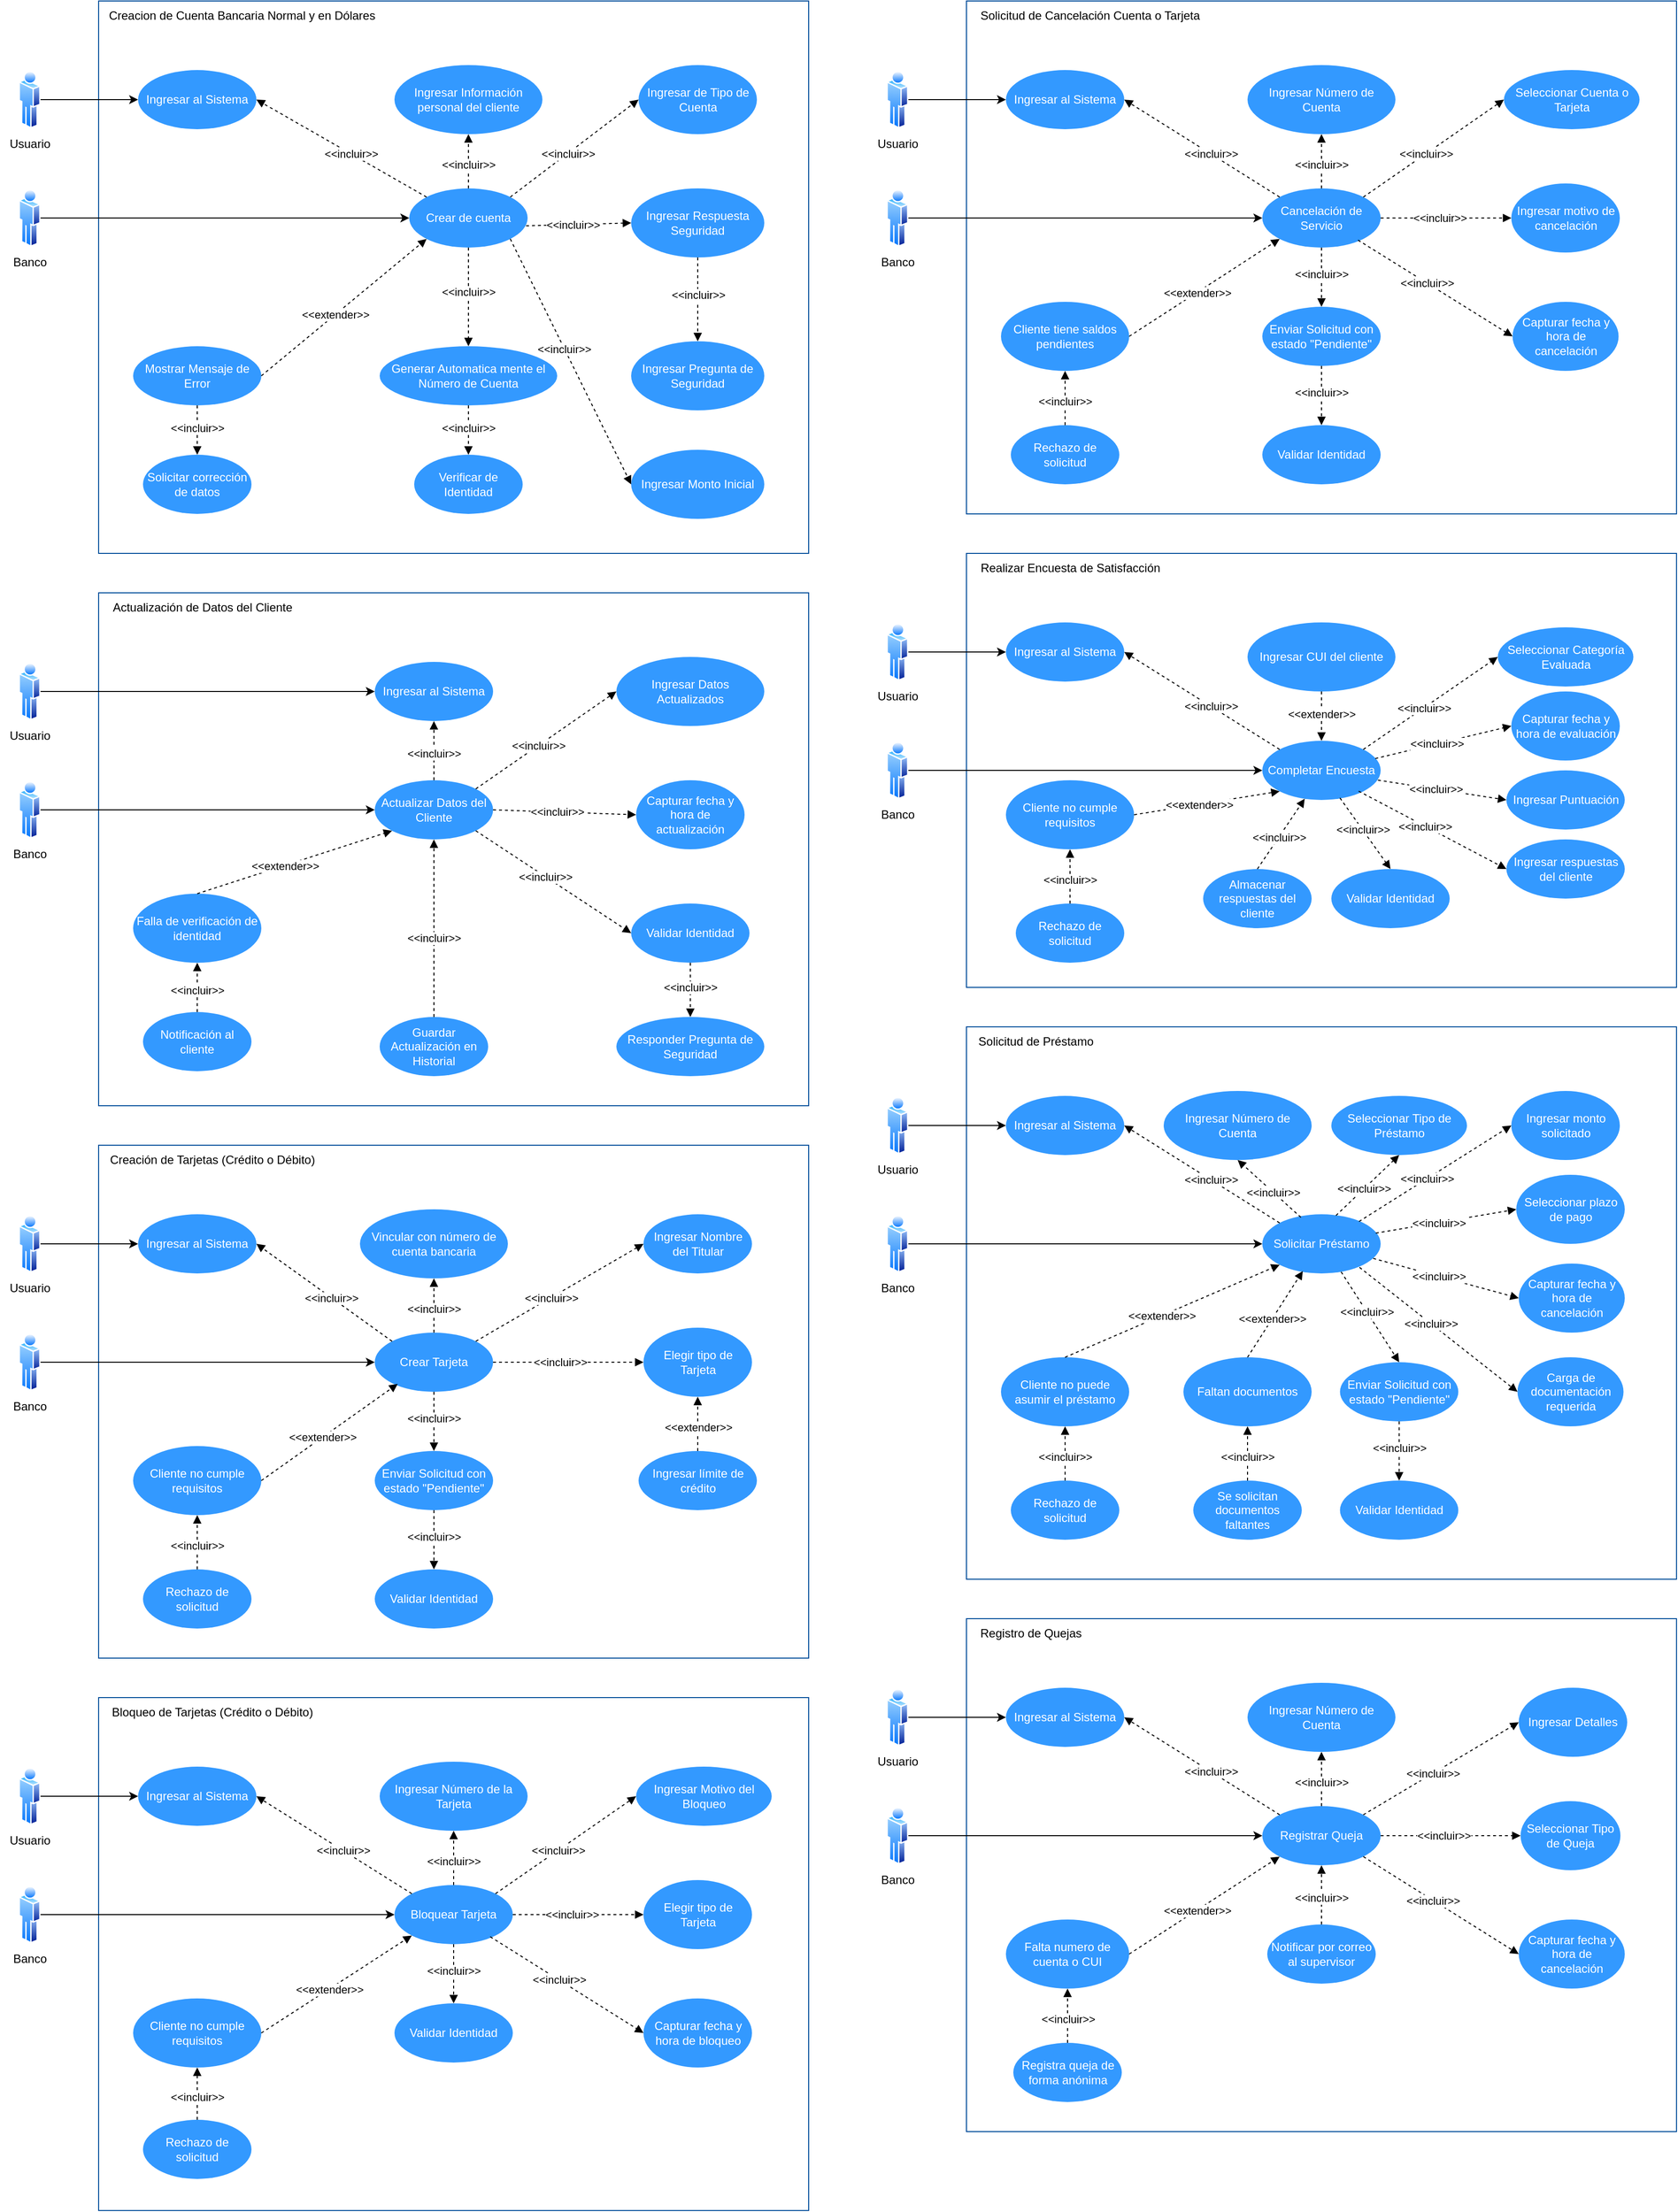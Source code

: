 <mxfile version="25.0.3">
  <diagram name="Página-1" id="7lHeu8c5Pk3ilktKyxcA">
    <mxGraphModel grid="1" page="1" gridSize="10" guides="1" tooltips="1" connect="1" arrows="1" fold="1" pageScale="1" pageWidth="4681" pageHeight="3300" math="0" shadow="0">
      <root>
        <mxCell id="0" />
        <mxCell id="1" parent="0" />
        <mxCell id="2aKKIYfe2P1ObAEWsnmQ-101" value="" style="rounded=0;whiteSpace=wrap;html=1;fillColor=none;strokeColor=#004C99;" vertex="1" parent="1">
          <mxGeometry x="160" y="640" width="720" height="520" as="geometry" />
        </mxCell>
        <mxCell id="2aKKIYfe2P1ObAEWsnmQ-203" value="" style="rounded=0;whiteSpace=wrap;html=1;fillColor=none;strokeColor=#004C99;" vertex="1" parent="1">
          <mxGeometry x="1040" y="40" width="720" height="520" as="geometry" />
        </mxCell>
        <mxCell id="2aKKIYfe2P1ObAEWsnmQ-39" value="" style="rounded=0;whiteSpace=wrap;html=1;fillColor=none;strokeColor=#004C99;" vertex="1" parent="1">
          <mxGeometry x="160" y="40" width="720" height="560" as="geometry" />
        </mxCell>
        <mxCell id="lrI3-evYL8DoL2b4seNy-6" value="&lt;font color=&quot;#ffffff&quot;&gt;Crear de cuenta&lt;/font&gt;" style="ellipse;whiteSpace=wrap;html=1;fillColor=#3399FF;strokeColor=none;" vertex="1" parent="1">
          <mxGeometry x="475" y="230" width="120" height="60" as="geometry" />
        </mxCell>
        <mxCell id="2aKKIYfe2P1ObAEWsnmQ-10" style="rounded=0;orthogonalLoop=1;jettySize=auto;html=1;entryX=0;entryY=0.5;entryDx=0;entryDy=0;" edge="1" parent="1" source="lrI3-evYL8DoL2b4seNy-5" target="2aKKIYfe2P1ObAEWsnmQ-7">
          <mxGeometry relative="1" as="geometry" />
        </mxCell>
        <mxCell id="2aKKIYfe2P1ObAEWsnmQ-7" value="&lt;span style=&quot;color: rgb(255, 255, 255);&quot;&gt;Ingresar al Sistema&lt;/span&gt;" style="ellipse;whiteSpace=wrap;html=1;fillColor=#3399FF;strokeColor=none;" vertex="1" parent="1">
          <mxGeometry x="200" y="110" width="120" height="60" as="geometry" />
        </mxCell>
        <mxCell id="2aKKIYfe2P1ObAEWsnmQ-11" value="" style="html=1;labelBackgroundColor=#ffffff;jettySize=auto;orthogonalLoop=1;fontSize=14;rounded=0;jumpStyle=gap;startArrow=none;endArrow=block;endFill=1;strokeWidth=1;dashed=1;exitX=0;exitY=0;exitDx=0;exitDy=0;entryX=1;entryY=0.5;entryDx=0;entryDy=0;" edge="1" parent="1" source="lrI3-evYL8DoL2b4seNy-6" target="2aKKIYfe2P1ObAEWsnmQ-7">
          <mxGeometry width="48" height="48" relative="1" as="geometry">
            <mxPoint x="190" y="90" as="sourcePoint" />
            <mxPoint x="370" y="91" as="targetPoint" />
          </mxGeometry>
        </mxCell>
        <mxCell id="2aKKIYfe2P1ObAEWsnmQ-12" value="&amp;lt;&amp;lt;incluir&amp;gt;&amp;gt;" style="edgeLabel;html=1;align=center;verticalAlign=middle;resizable=0;points=[];" connectable="0" vertex="1" parent="2aKKIYfe2P1ObAEWsnmQ-11">
          <mxGeometry x="-0.105" relative="1" as="geometry">
            <mxPoint as="offset" />
          </mxGeometry>
        </mxCell>
        <mxCell id="2aKKIYfe2P1ObAEWsnmQ-13" value="&lt;font color=&quot;#ffffff&quot;&gt;Ingresar Información personal del cliente&lt;/font&gt;" style="ellipse;whiteSpace=wrap;html=1;fillColor=#3399FF;strokeColor=none;" vertex="1" parent="1">
          <mxGeometry x="460" y="105" width="150" height="70" as="geometry" />
        </mxCell>
        <mxCell id="2aKKIYfe2P1ObAEWsnmQ-14" value="" style="html=1;labelBackgroundColor=#ffffff;jettySize=auto;orthogonalLoop=1;fontSize=14;rounded=0;jumpStyle=gap;startArrow=none;endArrow=block;endFill=1;strokeWidth=1;dashed=1;exitX=0.5;exitY=0;exitDx=0;exitDy=0;entryX=0.5;entryY=1;entryDx=0;entryDy=0;" edge="1" parent="1" source="lrI3-evYL8DoL2b4seNy-6" target="2aKKIYfe2P1ObAEWsnmQ-13">
          <mxGeometry width="48" height="48" relative="1" as="geometry">
            <mxPoint x="190" y="90" as="sourcePoint" />
            <mxPoint x="370" y="91" as="targetPoint" />
          </mxGeometry>
        </mxCell>
        <mxCell id="2aKKIYfe2P1ObAEWsnmQ-15" value="&amp;lt;&amp;lt;incluir&amp;gt;&amp;gt;" style="edgeLabel;html=1;align=center;verticalAlign=middle;resizable=0;points=[];" connectable="0" vertex="1" parent="2aKKIYfe2P1ObAEWsnmQ-14">
          <mxGeometry x="-0.105" relative="1" as="geometry">
            <mxPoint as="offset" />
          </mxGeometry>
        </mxCell>
        <mxCell id="2aKKIYfe2P1ObAEWsnmQ-16" value="&lt;font color=&quot;#ffffff&quot;&gt;Ingresar de Tipo de Cuenta&lt;/font&gt;" style="ellipse;whiteSpace=wrap;html=1;fillColor=#3399FF;strokeColor=none;" vertex="1" parent="1">
          <mxGeometry x="707.5" y="105" width="120" height="70" as="geometry" />
        </mxCell>
        <mxCell id="2aKKIYfe2P1ObAEWsnmQ-17" value="" style="html=1;labelBackgroundColor=#ffffff;jettySize=auto;orthogonalLoop=1;fontSize=14;rounded=0;jumpStyle=gap;startArrow=none;endArrow=block;endFill=1;strokeWidth=1;dashed=1;exitX=1;exitY=0;exitDx=0;exitDy=0;entryX=0;entryY=0.5;entryDx=0;entryDy=0;" edge="1" parent="1" source="lrI3-evYL8DoL2b4seNy-6" target="2aKKIYfe2P1ObAEWsnmQ-16">
          <mxGeometry width="48" height="48" relative="1" as="geometry">
            <mxPoint x="312" y="249" as="sourcePoint" />
            <mxPoint x="420" y="225" as="targetPoint" />
          </mxGeometry>
        </mxCell>
        <mxCell id="2aKKIYfe2P1ObAEWsnmQ-18" value="&amp;lt;&amp;lt;incluir&amp;gt;&amp;gt;" style="edgeLabel;html=1;align=center;verticalAlign=middle;resizable=0;points=[];" connectable="0" vertex="1" parent="2aKKIYfe2P1ObAEWsnmQ-17">
          <mxGeometry x="-0.105" relative="1" as="geometry">
            <mxPoint as="offset" />
          </mxGeometry>
        </mxCell>
        <mxCell id="2aKKIYfe2P1ObAEWsnmQ-21" value="&lt;font color=&quot;#ffffff&quot;&gt;Ingresar Respuesta Seguridad&lt;/font&gt;" style="ellipse;whiteSpace=wrap;html=1;fillColor=#3399FF;strokeColor=none;" vertex="1" parent="1">
          <mxGeometry x="700" y="230" width="135" height="70" as="geometry" />
        </mxCell>
        <mxCell id="2aKKIYfe2P1ObAEWsnmQ-22" value="" style="html=1;labelBackgroundColor=#ffffff;jettySize=auto;orthogonalLoop=1;fontSize=14;rounded=0;jumpStyle=gap;startArrow=none;endArrow=block;endFill=1;strokeWidth=1;dashed=1;exitX=0.987;exitY=0.632;exitDx=0;exitDy=0;entryX=0;entryY=0.5;entryDx=0;entryDy=0;exitPerimeter=0;" edge="1" parent="1" source="lrI3-evYL8DoL2b4seNy-6" target="2aKKIYfe2P1ObAEWsnmQ-21">
          <mxGeometry width="48" height="48" relative="1" as="geometry">
            <mxPoint x="320" y="345" as="sourcePoint" />
            <mxPoint x="420" y="310" as="targetPoint" />
          </mxGeometry>
        </mxCell>
        <mxCell id="2aKKIYfe2P1ObAEWsnmQ-23" value="&amp;lt;&amp;lt;incluir&amp;gt;&amp;gt;" style="edgeLabel;html=1;align=center;verticalAlign=middle;resizable=0;points=[];" connectable="0" vertex="1" parent="2aKKIYfe2P1ObAEWsnmQ-22">
          <mxGeometry x="-0.105" relative="1" as="geometry">
            <mxPoint as="offset" />
          </mxGeometry>
        </mxCell>
        <mxCell id="2aKKIYfe2P1ObAEWsnmQ-24" value="&lt;font color=&quot;#ffffff&quot;&gt;Ingresar Monto Inicial&lt;/font&gt;" style="ellipse;whiteSpace=wrap;html=1;fillColor=#3399FF;strokeColor=none;" vertex="1" parent="1">
          <mxGeometry x="700" y="495" width="135" height="70" as="geometry" />
        </mxCell>
        <mxCell id="2aKKIYfe2P1ObAEWsnmQ-25" value="" style="html=1;labelBackgroundColor=#ffffff;jettySize=auto;orthogonalLoop=1;fontSize=14;rounded=0;jumpStyle=gap;startArrow=none;endArrow=block;endFill=1;strokeWidth=1;dashed=1;exitX=1;exitY=1;exitDx=0;exitDy=0;entryX=0;entryY=0.5;entryDx=0;entryDy=0;" edge="1" parent="1" source="lrI3-evYL8DoL2b4seNy-6" target="2aKKIYfe2P1ObAEWsnmQ-24">
          <mxGeometry width="48" height="48" relative="1" as="geometry">
            <mxPoint x="302" y="360" as="sourcePoint" />
            <mxPoint x="420" y="389" as="targetPoint" />
          </mxGeometry>
        </mxCell>
        <mxCell id="2aKKIYfe2P1ObAEWsnmQ-26" value="&amp;lt;&amp;lt;incluir&amp;gt;&amp;gt;" style="edgeLabel;html=1;align=center;verticalAlign=middle;resizable=0;points=[];" connectable="0" vertex="1" parent="2aKKIYfe2P1ObAEWsnmQ-25">
          <mxGeometry x="-0.105" relative="1" as="geometry">
            <mxPoint as="offset" />
          </mxGeometry>
        </mxCell>
        <mxCell id="2aKKIYfe2P1ObAEWsnmQ-27" value="&lt;font color=&quot;#ffffff&quot;&gt;Generar Automatica mente el Número de Cuenta&lt;/font&gt;" style="ellipse;whiteSpace=wrap;html=1;fillColor=#3399FF;strokeColor=none;" vertex="1" parent="1">
          <mxGeometry x="445" y="390" width="180" height="60" as="geometry" />
        </mxCell>
        <mxCell id="2aKKIYfe2P1ObAEWsnmQ-28" value="" style="html=1;labelBackgroundColor=#ffffff;jettySize=auto;orthogonalLoop=1;fontSize=14;rounded=0;jumpStyle=gap;startArrow=none;endArrow=block;endFill=1;strokeWidth=1;dashed=1;exitX=0.5;exitY=1;exitDx=0;exitDy=0;entryX=0.5;entryY=0;entryDx=0;entryDy=0;" edge="1" parent="1" source="lrI3-evYL8DoL2b4seNy-6" target="2aKKIYfe2P1ObAEWsnmQ-27">
          <mxGeometry width="48" height="48" relative="1" as="geometry">
            <mxPoint x="250" y="350" as="sourcePoint" />
            <mxPoint x="430" y="351" as="targetPoint" />
          </mxGeometry>
        </mxCell>
        <mxCell id="2aKKIYfe2P1ObAEWsnmQ-29" value="&amp;lt;&amp;lt;incluir&amp;gt;&amp;gt;" style="edgeLabel;html=1;align=center;verticalAlign=middle;resizable=0;points=[];" connectable="0" vertex="1" parent="2aKKIYfe2P1ObAEWsnmQ-28">
          <mxGeometry x="-0.105" relative="1" as="geometry">
            <mxPoint as="offset" />
          </mxGeometry>
        </mxCell>
        <mxCell id="2aKKIYfe2P1ObAEWsnmQ-32" value="&lt;font color=&quot;#ffffff&quot;&gt;Ingresar Pregunta de Seguridad&lt;/font&gt;" style="ellipse;whiteSpace=wrap;html=1;fillColor=#3399FF;strokeColor=none;" vertex="1" parent="1">
          <mxGeometry x="700" y="385" width="135" height="70" as="geometry" />
        </mxCell>
        <mxCell id="2aKKIYfe2P1ObAEWsnmQ-33" value="" style="html=1;labelBackgroundColor=#ffffff;jettySize=auto;orthogonalLoop=1;fontSize=14;rounded=0;jumpStyle=gap;startArrow=none;endArrow=block;endFill=1;strokeWidth=1;dashed=1;exitX=0.5;exitY=1;exitDx=0;exitDy=0;entryX=0.5;entryY=0;entryDx=0;entryDy=0;" edge="1" parent="1" source="2aKKIYfe2P1ObAEWsnmQ-21" target="2aKKIYfe2P1ObAEWsnmQ-32">
          <mxGeometry width="48" height="48" relative="1" as="geometry">
            <mxPoint x="600" y="260" as="sourcePoint" />
            <mxPoint x="650" y="240" as="targetPoint" />
          </mxGeometry>
        </mxCell>
        <mxCell id="2aKKIYfe2P1ObAEWsnmQ-34" value="&amp;lt;&amp;lt;incluir&amp;gt;&amp;gt;" style="edgeLabel;html=1;align=center;verticalAlign=middle;resizable=0;points=[];" connectable="0" vertex="1" parent="2aKKIYfe2P1ObAEWsnmQ-33">
          <mxGeometry x="-0.105" relative="1" as="geometry">
            <mxPoint as="offset" />
          </mxGeometry>
        </mxCell>
        <mxCell id="2aKKIYfe2P1ObAEWsnmQ-36" value="" style="html=1;labelBackgroundColor=#ffffff;jettySize=auto;orthogonalLoop=1;fontSize=14;rounded=0;jumpStyle=gap;startArrow=none;endArrow=block;endFill=1;strokeWidth=1;dashed=1;exitX=0.5;exitY=1;exitDx=0;exitDy=0;entryX=0.5;entryY=0;entryDx=0;entryDy=0;" edge="1" parent="1" source="2aKKIYfe2P1ObAEWsnmQ-27" target="2aKKIYfe2P1ObAEWsnmQ-38">
          <mxGeometry width="48" height="48" relative="1" as="geometry">
            <mxPoint x="260" y="420" as="sourcePoint" />
            <mxPoint x="430" y="481" as="targetPoint" />
          </mxGeometry>
        </mxCell>
        <mxCell id="2aKKIYfe2P1ObAEWsnmQ-37" value="&amp;lt;&amp;lt;incluir&amp;gt;&amp;gt;" style="edgeLabel;html=1;align=center;verticalAlign=middle;resizable=0;points=[];" connectable="0" vertex="1" parent="2aKKIYfe2P1ObAEWsnmQ-36">
          <mxGeometry x="-0.105" relative="1" as="geometry">
            <mxPoint as="offset" />
          </mxGeometry>
        </mxCell>
        <mxCell id="2aKKIYfe2P1ObAEWsnmQ-38" value="&lt;font color=&quot;#ffffff&quot;&gt;Verificar de Identidad&lt;/font&gt;" style="ellipse;whiteSpace=wrap;html=1;fillColor=#3399FF;strokeColor=none;" vertex="1" parent="1">
          <mxGeometry x="480" y="500" width="110" height="60" as="geometry" />
        </mxCell>
        <mxCell id="2aKKIYfe2P1ObAEWsnmQ-75" style="rounded=0;orthogonalLoop=1;jettySize=auto;html=1;entryX=0;entryY=0.5;entryDx=0;entryDy=0;" edge="1" parent="1" source="2aKKIYfe2P1ObAEWsnmQ-104" target="2aKKIYfe2P1ObAEWsnmQ-76">
          <mxGeometry relative="1" as="geometry" />
        </mxCell>
        <mxCell id="2aKKIYfe2P1ObAEWsnmQ-103" value="" style="group" connectable="0" vertex="1" parent="1">
          <mxGeometry x="60" y="710" width="60" height="90" as="geometry" />
        </mxCell>
        <mxCell id="2aKKIYfe2P1ObAEWsnmQ-104" value="" style="image;aspect=fixed;perimeter=ellipsePerimeter;html=1;align=center;shadow=0;dashed=0;spacingTop=3;image=img/lib/active_directory/user.svg;" vertex="1" parent="2aKKIYfe2P1ObAEWsnmQ-103">
          <mxGeometry x="18.9" width="22.2" height="60" as="geometry" />
        </mxCell>
        <mxCell id="2aKKIYfe2P1ObAEWsnmQ-105" value="Usuario" style="text;html=1;align=center;verticalAlign=middle;resizable=0;points=[];autosize=1;strokeColor=none;fillColor=none;" vertex="1" parent="2aKKIYfe2P1ObAEWsnmQ-103">
          <mxGeometry y="60" width="60" height="30" as="geometry" />
        </mxCell>
        <mxCell id="2aKKIYfe2P1ObAEWsnmQ-74" value="&lt;font color=&quot;#ffffff&quot;&gt;Actualizar Datos del Cliente&lt;/font&gt;" style="ellipse;whiteSpace=wrap;html=1;fillColor=#3399FF;strokeColor=none;" vertex="1" parent="1">
          <mxGeometry x="440" y="830" width="120" height="60" as="geometry" />
        </mxCell>
        <mxCell id="2aKKIYfe2P1ObAEWsnmQ-76" value="&lt;font color=&quot;#ffffff&quot;&gt;Ingresar al Sistema&lt;/font&gt;" style="ellipse;whiteSpace=wrap;html=1;fillColor=#3399FF;strokeColor=none;" vertex="1" parent="1">
          <mxGeometry x="440" y="710" width="120" height="60" as="geometry" />
        </mxCell>
        <mxCell id="2aKKIYfe2P1ObAEWsnmQ-77" value="" style="html=1;labelBackgroundColor=#ffffff;jettySize=auto;orthogonalLoop=1;fontSize=14;rounded=0;jumpStyle=gap;startArrow=none;endArrow=block;endFill=1;strokeWidth=1;dashed=1;exitX=0.5;exitY=0;exitDx=0;exitDy=0;entryX=0.5;entryY=1;entryDx=0;entryDy=0;" edge="1" parent="1" source="2aKKIYfe2P1ObAEWsnmQ-74" target="2aKKIYfe2P1ObAEWsnmQ-76">
          <mxGeometry width="48" height="48" relative="1" as="geometry">
            <mxPoint x="190" y="690" as="sourcePoint" />
            <mxPoint x="370" y="691" as="targetPoint" />
          </mxGeometry>
        </mxCell>
        <mxCell id="2aKKIYfe2P1ObAEWsnmQ-78" value="&amp;lt;&amp;lt;incluir&amp;gt;&amp;gt;" style="edgeLabel;html=1;align=center;verticalAlign=middle;resizable=0;points=[];" connectable="0" vertex="1" parent="2aKKIYfe2P1ObAEWsnmQ-77">
          <mxGeometry x="-0.105" relative="1" as="geometry">
            <mxPoint as="offset" />
          </mxGeometry>
        </mxCell>
        <mxCell id="2aKKIYfe2P1ObAEWsnmQ-79" value="&lt;font color=&quot;#ffffff&quot;&gt;Ingresar Datos Actualizados&lt;/font&gt;" style="ellipse;whiteSpace=wrap;html=1;fillColor=#3399FF;strokeColor=none;" vertex="1" parent="1">
          <mxGeometry x="685" y="705" width="150" height="70" as="geometry" />
        </mxCell>
        <mxCell id="2aKKIYfe2P1ObAEWsnmQ-80" value="" style="html=1;labelBackgroundColor=#ffffff;jettySize=auto;orthogonalLoop=1;fontSize=14;rounded=0;jumpStyle=gap;startArrow=none;endArrow=block;endFill=1;strokeWidth=1;dashed=1;exitX=1;exitY=0;exitDx=0;exitDy=0;entryX=0;entryY=0.5;entryDx=0;entryDy=0;" edge="1" parent="1" source="2aKKIYfe2P1ObAEWsnmQ-74" target="2aKKIYfe2P1ObAEWsnmQ-79">
          <mxGeometry width="48" height="48" relative="1" as="geometry">
            <mxPoint x="190" y="690" as="sourcePoint" />
            <mxPoint x="370" y="691" as="targetPoint" />
          </mxGeometry>
        </mxCell>
        <mxCell id="2aKKIYfe2P1ObAEWsnmQ-81" value="&amp;lt;&amp;lt;incluir&amp;gt;&amp;gt;" style="edgeLabel;html=1;align=center;verticalAlign=middle;resizable=0;points=[];" connectable="0" vertex="1" parent="2aKKIYfe2P1ObAEWsnmQ-80">
          <mxGeometry x="-0.105" relative="1" as="geometry">
            <mxPoint as="offset" />
          </mxGeometry>
        </mxCell>
        <mxCell id="2aKKIYfe2P1ObAEWsnmQ-82" value="&lt;font color=&quot;#ffffff&quot;&gt;Capturar fecha y hora de actualización&lt;/font&gt;" style="ellipse;whiteSpace=wrap;html=1;fillColor=#3399FF;strokeColor=none;" vertex="1" parent="1">
          <mxGeometry x="705" y="830" width="110" height="70" as="geometry" />
        </mxCell>
        <mxCell id="2aKKIYfe2P1ObAEWsnmQ-83" value="" style="html=1;labelBackgroundColor=#ffffff;jettySize=auto;orthogonalLoop=1;fontSize=14;rounded=0;jumpStyle=gap;startArrow=none;endArrow=block;endFill=1;strokeWidth=1;dashed=1;exitX=1;exitY=0.5;exitDx=0;exitDy=0;entryX=0;entryY=0.5;entryDx=0;entryDy=0;" edge="1" parent="1" source="2aKKIYfe2P1ObAEWsnmQ-74" target="2aKKIYfe2P1ObAEWsnmQ-82">
          <mxGeometry width="48" height="48" relative="1" as="geometry">
            <mxPoint x="312" y="849" as="sourcePoint" />
            <mxPoint x="420" y="825" as="targetPoint" />
          </mxGeometry>
        </mxCell>
        <mxCell id="2aKKIYfe2P1ObAEWsnmQ-84" value="&amp;lt;&amp;lt;incluir&amp;gt;&amp;gt;" style="edgeLabel;html=1;align=center;verticalAlign=middle;resizable=0;points=[];" connectable="0" vertex="1" parent="2aKKIYfe2P1ObAEWsnmQ-83">
          <mxGeometry x="-0.105" relative="1" as="geometry">
            <mxPoint as="offset" />
          </mxGeometry>
        </mxCell>
        <mxCell id="2aKKIYfe2P1ObAEWsnmQ-91" value="&lt;font color=&quot;#ffffff&quot;&gt;Validar Identidad&lt;/font&gt;" style="ellipse;whiteSpace=wrap;html=1;fillColor=#3399FF;strokeColor=none;" vertex="1" parent="1">
          <mxGeometry x="700" y="955" width="120" height="60" as="geometry" />
        </mxCell>
        <mxCell id="2aKKIYfe2P1ObAEWsnmQ-92" value="" style="html=1;labelBackgroundColor=#ffffff;jettySize=auto;orthogonalLoop=1;fontSize=14;rounded=0;jumpStyle=gap;startArrow=none;endArrow=block;endFill=1;strokeWidth=1;dashed=1;exitX=1;exitY=1;exitDx=0;exitDy=0;entryX=0;entryY=0.5;entryDx=0;entryDy=0;" edge="1" parent="1" source="2aKKIYfe2P1ObAEWsnmQ-74" target="2aKKIYfe2P1ObAEWsnmQ-91">
          <mxGeometry width="48" height="48" relative="1" as="geometry">
            <mxPoint x="250" y="950" as="sourcePoint" />
            <mxPoint x="430" y="951" as="targetPoint" />
          </mxGeometry>
        </mxCell>
        <mxCell id="2aKKIYfe2P1ObAEWsnmQ-93" value="&amp;lt;&amp;lt;incluir&amp;gt;&amp;gt;" style="edgeLabel;html=1;align=center;verticalAlign=middle;resizable=0;points=[];" connectable="0" vertex="1" parent="2aKKIYfe2P1ObAEWsnmQ-92">
          <mxGeometry x="-0.105" relative="1" as="geometry">
            <mxPoint as="offset" />
          </mxGeometry>
        </mxCell>
        <mxCell id="2aKKIYfe2P1ObAEWsnmQ-97" value="" style="html=1;labelBackgroundColor=#ffffff;jettySize=auto;orthogonalLoop=1;fontSize=14;rounded=0;jumpStyle=gap;startArrow=none;endArrow=block;endFill=1;strokeWidth=1;dashed=1;exitX=0.5;exitY=1;exitDx=0;exitDy=0;entryX=0.5;entryY=0;entryDx=0;entryDy=0;" edge="1" parent="1" source="2aKKIYfe2P1ObAEWsnmQ-91" target="2aKKIYfe2P1ObAEWsnmQ-99">
          <mxGeometry width="48" height="48" relative="1" as="geometry">
            <mxPoint x="260" y="1020" as="sourcePoint" />
            <mxPoint x="430" y="1081" as="targetPoint" />
          </mxGeometry>
        </mxCell>
        <mxCell id="2aKKIYfe2P1ObAEWsnmQ-98" value="&amp;lt;&amp;lt;incluir&amp;gt;&amp;gt;" style="edgeLabel;html=1;align=center;verticalAlign=middle;resizable=0;points=[];" connectable="0" vertex="1" parent="2aKKIYfe2P1ObAEWsnmQ-97">
          <mxGeometry x="-0.105" relative="1" as="geometry">
            <mxPoint as="offset" />
          </mxGeometry>
        </mxCell>
        <mxCell id="2aKKIYfe2P1ObAEWsnmQ-99" value="&lt;font color=&quot;#ffffff&quot;&gt;Responder Pregunta de Seguridad&lt;/font&gt;" style="ellipse;whiteSpace=wrap;html=1;fillColor=#3399FF;strokeColor=none;" vertex="1" parent="1">
          <mxGeometry x="685" y="1070" width="150" height="60" as="geometry" />
        </mxCell>
        <mxCell id="2aKKIYfe2P1ObAEWsnmQ-102" value="Actualización de Datos del Cliente" style="text;html=1;align=center;verticalAlign=middle;resizable=0;points=[];autosize=1;strokeColor=none;fillColor=none;" vertex="1" parent="1">
          <mxGeometry x="160" y="640" width="210" height="30" as="geometry" />
        </mxCell>
        <mxCell id="2aKKIYfe2P1ObAEWsnmQ-40" value="Creacion de Cuenta Bancaria Normal y en Dólares" style="text;html=1;align=center;verticalAlign=middle;resizable=0;points=[];autosize=1;strokeColor=none;fillColor=none;" vertex="1" parent="1">
          <mxGeometry x="160" y="40" width="290" height="30" as="geometry" />
        </mxCell>
        <mxCell id="2aKKIYfe2P1ObAEWsnmQ-111" value="" style="group" connectable="0" vertex="1" parent="1">
          <mxGeometry x="60" y="110" width="60" height="90" as="geometry" />
        </mxCell>
        <mxCell id="lrI3-evYL8DoL2b4seNy-5" value="" style="image;aspect=fixed;perimeter=ellipsePerimeter;html=1;align=center;shadow=0;dashed=0;spacingTop=3;image=img/lib/active_directory/user.svg;container=0;" vertex="1" parent="2aKKIYfe2P1ObAEWsnmQ-111">
          <mxGeometry x="18.9" width="22.2" height="60" as="geometry" />
        </mxCell>
        <mxCell id="2aKKIYfe2P1ObAEWsnmQ-41" value="Usuario" style="text;html=1;align=center;verticalAlign=middle;resizable=0;points=[];autosize=1;strokeColor=none;fillColor=none;container=0;" vertex="1" parent="2aKKIYfe2P1ObAEWsnmQ-111">
          <mxGeometry y="60" width="60" height="30" as="geometry" />
        </mxCell>
        <mxCell id="2aKKIYfe2P1ObAEWsnmQ-112" value="" style="group" connectable="0" vertex="1" parent="1">
          <mxGeometry x="60" y="230" width="60" height="90" as="geometry" />
        </mxCell>
        <mxCell id="2aKKIYfe2P1ObAEWsnmQ-113" value="" style="image;aspect=fixed;perimeter=ellipsePerimeter;html=1;align=center;shadow=0;dashed=0;spacingTop=3;image=img/lib/active_directory/user.svg;container=0;" vertex="1" parent="2aKKIYfe2P1ObAEWsnmQ-112">
          <mxGeometry x="18.9" width="22.2" height="60" as="geometry" />
        </mxCell>
        <mxCell id="2aKKIYfe2P1ObAEWsnmQ-114" value="Banco" style="text;html=1;align=center;verticalAlign=middle;resizable=0;points=[];autosize=1;strokeColor=none;fillColor=none;container=0;" vertex="1" parent="2aKKIYfe2P1ObAEWsnmQ-112">
          <mxGeometry y="60" width="60" height="30" as="geometry" />
        </mxCell>
        <mxCell id="2aKKIYfe2P1ObAEWsnmQ-116" style="edgeStyle=orthogonalEdgeStyle;curved=1;rounded=0;orthogonalLoop=1;jettySize=auto;html=1;entryX=0;entryY=0.5;entryDx=0;entryDy=0;" edge="1" parent="1" source="2aKKIYfe2P1ObAEWsnmQ-113" target="lrI3-evYL8DoL2b4seNy-6">
          <mxGeometry relative="1" as="geometry" />
        </mxCell>
        <mxCell id="2aKKIYfe2P1ObAEWsnmQ-117" value="" style="group" connectable="0" vertex="1" parent="1">
          <mxGeometry x="60" y="830" width="60" height="90" as="geometry" />
        </mxCell>
        <mxCell id="2aKKIYfe2P1ObAEWsnmQ-118" value="" style="image;aspect=fixed;perimeter=ellipsePerimeter;html=1;align=center;shadow=0;dashed=0;spacingTop=3;image=img/lib/active_directory/user.svg;" vertex="1" parent="2aKKIYfe2P1ObAEWsnmQ-117">
          <mxGeometry x="18.9" width="22.2" height="60" as="geometry" />
        </mxCell>
        <mxCell id="2aKKIYfe2P1ObAEWsnmQ-119" value="Banco" style="text;html=1;align=center;verticalAlign=middle;resizable=0;points=[];autosize=1;strokeColor=none;fillColor=none;" vertex="1" parent="2aKKIYfe2P1ObAEWsnmQ-117">
          <mxGeometry y="60" width="60" height="30" as="geometry" />
        </mxCell>
        <mxCell id="2aKKIYfe2P1ObAEWsnmQ-120" style="edgeStyle=orthogonalEdgeStyle;curved=1;rounded=0;orthogonalLoop=1;jettySize=auto;html=1;entryX=0;entryY=0.5;entryDx=0;entryDy=0;" edge="1" parent="1" source="2aKKIYfe2P1ObAEWsnmQ-118" target="2aKKIYfe2P1ObAEWsnmQ-74">
          <mxGeometry relative="1" as="geometry" />
        </mxCell>
        <mxCell id="2aKKIYfe2P1ObAEWsnmQ-121" value="&lt;font color=&quot;#ffffff&quot;&gt;Guardar Actualización en Historial&lt;/font&gt;" style="ellipse;whiteSpace=wrap;html=1;fillColor=#3399FF;strokeColor=none;" vertex="1" parent="1">
          <mxGeometry x="445" y="1070" width="110" height="60" as="geometry" />
        </mxCell>
        <mxCell id="2aKKIYfe2P1ObAEWsnmQ-122" value="" style="html=1;labelBackgroundColor=#ffffff;jettySize=auto;orthogonalLoop=1;fontSize=14;rounded=0;jumpStyle=gap;startArrow=none;endArrow=block;endFill=1;strokeWidth=1;dashed=1;exitX=0.5;exitY=0;exitDx=0;exitDy=0;entryX=0.5;entryY=1;entryDx=0;entryDy=0;" edge="1" parent="1" source="2aKKIYfe2P1ObAEWsnmQ-121" target="2aKKIYfe2P1ObAEWsnmQ-74">
          <mxGeometry width="48" height="48" relative="1" as="geometry">
            <mxPoint x="270" y="840" as="sourcePoint" />
            <mxPoint x="270" y="780" as="targetPoint" />
          </mxGeometry>
        </mxCell>
        <mxCell id="2aKKIYfe2P1ObAEWsnmQ-123" value="&amp;lt;&amp;lt;incluir&amp;gt;&amp;gt;" style="edgeLabel;html=1;align=center;verticalAlign=middle;resizable=0;points=[];" connectable="0" vertex="1" parent="2aKKIYfe2P1ObAEWsnmQ-122">
          <mxGeometry x="-0.105" relative="1" as="geometry">
            <mxPoint as="offset" />
          </mxGeometry>
        </mxCell>
        <mxCell id="2aKKIYfe2P1ObAEWsnmQ-124" value="" style="rounded=0;whiteSpace=wrap;html=1;fillColor=none;strokeColor=#004C99;" vertex="1" parent="1">
          <mxGeometry x="160" y="1200" width="720" height="520" as="geometry" />
        </mxCell>
        <mxCell id="2aKKIYfe2P1ObAEWsnmQ-125" style="rounded=0;orthogonalLoop=1;jettySize=auto;html=1;entryX=0;entryY=0.5;entryDx=0;entryDy=0;" edge="1" parent="1" source="2aKKIYfe2P1ObAEWsnmQ-127" target="2aKKIYfe2P1ObAEWsnmQ-130">
          <mxGeometry relative="1" as="geometry" />
        </mxCell>
        <mxCell id="2aKKIYfe2P1ObAEWsnmQ-126" value="" style="group" connectable="0" vertex="1" parent="1">
          <mxGeometry x="60" y="1270" width="60" height="90" as="geometry" />
        </mxCell>
        <mxCell id="2aKKIYfe2P1ObAEWsnmQ-127" value="" style="image;aspect=fixed;perimeter=ellipsePerimeter;html=1;align=center;shadow=0;dashed=0;spacingTop=3;image=img/lib/active_directory/user.svg;" vertex="1" parent="2aKKIYfe2P1ObAEWsnmQ-126">
          <mxGeometry x="18.9" width="22.2" height="60" as="geometry" />
        </mxCell>
        <mxCell id="2aKKIYfe2P1ObAEWsnmQ-128" value="Usuario" style="text;html=1;align=center;verticalAlign=middle;resizable=0;points=[];autosize=1;strokeColor=none;fillColor=none;" vertex="1" parent="2aKKIYfe2P1ObAEWsnmQ-126">
          <mxGeometry y="60" width="60" height="30" as="geometry" />
        </mxCell>
        <mxCell id="2aKKIYfe2P1ObAEWsnmQ-129" value="&lt;font color=&quot;#ffffff&quot;&gt;Crear Tarjeta&lt;/font&gt;" style="ellipse;whiteSpace=wrap;html=1;fillColor=#3399FF;strokeColor=none;" vertex="1" parent="1">
          <mxGeometry x="440" y="1390" width="120" height="60" as="geometry" />
        </mxCell>
        <mxCell id="2aKKIYfe2P1ObAEWsnmQ-130" value="&lt;font color=&quot;#ffffff&quot;&gt;Ingresar al Sistema&lt;/font&gt;" style="ellipse;whiteSpace=wrap;html=1;fillColor=#3399FF;strokeColor=none;" vertex="1" parent="1">
          <mxGeometry x="200" y="1270" width="120" height="60" as="geometry" />
        </mxCell>
        <mxCell id="2aKKIYfe2P1ObAEWsnmQ-131" value="" style="html=1;labelBackgroundColor=#ffffff;jettySize=auto;orthogonalLoop=1;fontSize=14;rounded=0;jumpStyle=gap;startArrow=none;endArrow=block;endFill=1;strokeWidth=1;dashed=1;exitX=0;exitY=0;exitDx=0;exitDy=0;entryX=1;entryY=0.5;entryDx=0;entryDy=0;" edge="1" parent="1" source="2aKKIYfe2P1ObAEWsnmQ-129" target="2aKKIYfe2P1ObAEWsnmQ-130">
          <mxGeometry width="48" height="48" relative="1" as="geometry">
            <mxPoint x="190" y="1250" as="sourcePoint" />
            <mxPoint x="370" y="1251" as="targetPoint" />
          </mxGeometry>
        </mxCell>
        <mxCell id="2aKKIYfe2P1ObAEWsnmQ-132" value="&amp;lt;&amp;lt;incluir&amp;gt;&amp;gt;" style="edgeLabel;html=1;align=center;verticalAlign=middle;resizable=0;points=[];" connectable="0" vertex="1" parent="2aKKIYfe2P1ObAEWsnmQ-131">
          <mxGeometry x="-0.105" relative="1" as="geometry">
            <mxPoint as="offset" />
          </mxGeometry>
        </mxCell>
        <mxCell id="2aKKIYfe2P1ObAEWsnmQ-133" value="&lt;font color=&quot;#ffffff&quot;&gt;Vincular con número de cuenta bancaria&lt;/font&gt;" style="ellipse;whiteSpace=wrap;html=1;fillColor=#3399FF;strokeColor=none;" vertex="1" parent="1">
          <mxGeometry x="425" y="1265" width="150" height="70" as="geometry" />
        </mxCell>
        <mxCell id="2aKKIYfe2P1ObAEWsnmQ-134" value="" style="html=1;labelBackgroundColor=#ffffff;jettySize=auto;orthogonalLoop=1;fontSize=14;rounded=0;jumpStyle=gap;startArrow=none;endArrow=block;endFill=1;strokeWidth=1;dashed=1;exitX=0.5;exitY=0;exitDx=0;exitDy=0;entryX=0.5;entryY=1;entryDx=0;entryDy=0;" edge="1" parent="1" source="2aKKIYfe2P1ObAEWsnmQ-129" target="2aKKIYfe2P1ObAEWsnmQ-133">
          <mxGeometry width="48" height="48" relative="1" as="geometry">
            <mxPoint x="190" y="1250" as="sourcePoint" />
            <mxPoint x="370" y="1251" as="targetPoint" />
          </mxGeometry>
        </mxCell>
        <mxCell id="2aKKIYfe2P1ObAEWsnmQ-135" value="&amp;lt;&amp;lt;incluir&amp;gt;&amp;gt;" style="edgeLabel;html=1;align=center;verticalAlign=middle;resizable=0;points=[];" connectable="0" vertex="1" parent="2aKKIYfe2P1ObAEWsnmQ-134">
          <mxGeometry x="-0.105" relative="1" as="geometry">
            <mxPoint as="offset" />
          </mxGeometry>
        </mxCell>
        <mxCell id="2aKKIYfe2P1ObAEWsnmQ-136" value="&lt;font color=&quot;#ffffff&quot;&gt;Elegir tipo de Tarjeta&lt;/font&gt;" style="ellipse;whiteSpace=wrap;html=1;fillColor=#3399FF;strokeColor=none;" vertex="1" parent="1">
          <mxGeometry x="712.5" y="1385" width="110" height="70" as="geometry" />
        </mxCell>
        <mxCell id="2aKKIYfe2P1ObAEWsnmQ-137" value="" style="html=1;labelBackgroundColor=#ffffff;jettySize=auto;orthogonalLoop=1;fontSize=14;rounded=0;jumpStyle=gap;startArrow=none;endArrow=block;endFill=1;strokeWidth=1;dashed=1;exitX=1;exitY=0.5;exitDx=0;exitDy=0;entryX=0;entryY=0.5;entryDx=0;entryDy=0;" edge="1" parent="1" source="2aKKIYfe2P1ObAEWsnmQ-129" target="2aKKIYfe2P1ObAEWsnmQ-136">
          <mxGeometry width="48" height="48" relative="1" as="geometry">
            <mxPoint x="312" y="1409" as="sourcePoint" />
            <mxPoint x="420" y="1385" as="targetPoint" />
          </mxGeometry>
        </mxCell>
        <mxCell id="2aKKIYfe2P1ObAEWsnmQ-138" value="&amp;lt;&amp;lt;incluir&amp;gt;&amp;gt;" style="edgeLabel;html=1;align=center;verticalAlign=middle;resizable=0;points=[];" connectable="0" vertex="1" parent="2aKKIYfe2P1ObAEWsnmQ-137">
          <mxGeometry x="-0.105" relative="1" as="geometry">
            <mxPoint as="offset" />
          </mxGeometry>
        </mxCell>
        <mxCell id="2aKKIYfe2P1ObAEWsnmQ-139" value="&lt;font color=&quot;#ffffff&quot;&gt;Ingresar Nombre del Titular&lt;/font&gt;" style="ellipse;whiteSpace=wrap;html=1;fillColor=#3399FF;strokeColor=none;" vertex="1" parent="1">
          <mxGeometry x="712.5" y="1270" width="110" height="60" as="geometry" />
        </mxCell>
        <mxCell id="2aKKIYfe2P1ObAEWsnmQ-140" value="" style="html=1;labelBackgroundColor=#ffffff;jettySize=auto;orthogonalLoop=1;fontSize=14;rounded=0;jumpStyle=gap;startArrow=none;endArrow=block;endFill=1;strokeWidth=1;dashed=1;exitX=1;exitY=0;exitDx=0;exitDy=0;entryX=0;entryY=0.5;entryDx=0;entryDy=0;" edge="1" parent="1" source="2aKKIYfe2P1ObAEWsnmQ-129" target="2aKKIYfe2P1ObAEWsnmQ-139">
          <mxGeometry width="48" height="48" relative="1" as="geometry">
            <mxPoint x="250" y="1510" as="sourcePoint" />
            <mxPoint x="430" y="1511" as="targetPoint" />
          </mxGeometry>
        </mxCell>
        <mxCell id="2aKKIYfe2P1ObAEWsnmQ-141" value="&amp;lt;&amp;lt;incluir&amp;gt;&amp;gt;" style="edgeLabel;html=1;align=center;verticalAlign=middle;resizable=0;points=[];" connectable="0" vertex="1" parent="2aKKIYfe2P1ObAEWsnmQ-140">
          <mxGeometry x="-0.105" relative="1" as="geometry">
            <mxPoint as="offset" />
          </mxGeometry>
        </mxCell>
        <mxCell id="2aKKIYfe2P1ObAEWsnmQ-145" value="Creación de Tarjetas (Crédito o Débito)" style="text;html=1;align=center;verticalAlign=middle;resizable=0;points=[];autosize=1;strokeColor=none;fillColor=none;" vertex="1" parent="1">
          <mxGeometry x="160" y="1200" width="230" height="30" as="geometry" />
        </mxCell>
        <mxCell id="2aKKIYfe2P1ObAEWsnmQ-146" value="" style="group" connectable="0" vertex="1" parent="1">
          <mxGeometry x="60" y="1390" width="60" height="90" as="geometry" />
        </mxCell>
        <mxCell id="2aKKIYfe2P1ObAEWsnmQ-147" value="" style="image;aspect=fixed;perimeter=ellipsePerimeter;html=1;align=center;shadow=0;dashed=0;spacingTop=3;image=img/lib/active_directory/user.svg;" vertex="1" parent="2aKKIYfe2P1ObAEWsnmQ-146">
          <mxGeometry x="18.9" width="22.2" height="60" as="geometry" />
        </mxCell>
        <mxCell id="2aKKIYfe2P1ObAEWsnmQ-148" value="Banco" style="text;html=1;align=center;verticalAlign=middle;resizable=0;points=[];autosize=1;strokeColor=none;fillColor=none;" vertex="1" parent="2aKKIYfe2P1ObAEWsnmQ-146">
          <mxGeometry y="60" width="60" height="30" as="geometry" />
        </mxCell>
        <mxCell id="2aKKIYfe2P1ObAEWsnmQ-149" style="edgeStyle=orthogonalEdgeStyle;curved=1;rounded=0;orthogonalLoop=1;jettySize=auto;html=1;entryX=0;entryY=0.5;entryDx=0;entryDy=0;" edge="1" parent="1" source="2aKKIYfe2P1ObAEWsnmQ-147" target="2aKKIYfe2P1ObAEWsnmQ-129">
          <mxGeometry relative="1" as="geometry" />
        </mxCell>
        <mxCell id="2aKKIYfe2P1ObAEWsnmQ-153" value="&lt;font color=&quot;#ffffff&quot;&gt;Ingresar límite de crédito&lt;/font&gt;" style="ellipse;whiteSpace=wrap;html=1;fillColor=#3399FF;strokeColor=none;" vertex="1" parent="1">
          <mxGeometry x="707.5" y="1510" width="120" height="60" as="geometry" />
        </mxCell>
        <mxCell id="2aKKIYfe2P1ObAEWsnmQ-154" value="" style="html=1;labelBackgroundColor=#ffffff;jettySize=auto;orthogonalLoop=1;fontSize=14;rounded=0;jumpStyle=gap;startArrow=none;endArrow=block;endFill=1;strokeWidth=1;dashed=1;exitX=0.5;exitY=0;exitDx=0;exitDy=0;entryX=0.5;entryY=1;entryDx=0;entryDy=0;" edge="1" parent="1" source="2aKKIYfe2P1ObAEWsnmQ-153" target="2aKKIYfe2P1ObAEWsnmQ-136">
          <mxGeometry width="48" height="48" relative="1" as="geometry">
            <mxPoint x="610" y="1455" as="sourcePoint" />
            <mxPoint x="760" y="1420" as="targetPoint" />
          </mxGeometry>
        </mxCell>
        <mxCell id="2aKKIYfe2P1ObAEWsnmQ-155" value="&amp;lt;&amp;lt;extender&amp;gt;&amp;gt;" style="edgeLabel;html=1;align=center;verticalAlign=middle;resizable=0;points=[];" connectable="0" vertex="1" parent="2aKKIYfe2P1ObAEWsnmQ-154">
          <mxGeometry x="-0.105" relative="1" as="geometry">
            <mxPoint as="offset" />
          </mxGeometry>
        </mxCell>
        <mxCell id="2aKKIYfe2P1ObAEWsnmQ-161" value="&lt;font color=&quot;#ffffff&quot;&gt;Enviar Solicitud con estado &quot;Pendiente&quot;&lt;/font&gt;" style="ellipse;whiteSpace=wrap;html=1;fillColor=#3399FF;strokeColor=none;" vertex="1" parent="1">
          <mxGeometry x="440" y="1510" width="120" height="60" as="geometry" />
        </mxCell>
        <mxCell id="2aKKIYfe2P1ObAEWsnmQ-162" value="" style="html=1;labelBackgroundColor=#ffffff;jettySize=auto;orthogonalLoop=1;fontSize=14;rounded=0;jumpStyle=gap;startArrow=none;endArrow=block;endFill=1;strokeWidth=1;dashed=1;exitX=0.5;exitY=1;exitDx=0;exitDy=0;entryX=0.5;entryY=0;entryDx=0;entryDy=0;" edge="1" parent="1" source="2aKKIYfe2P1ObAEWsnmQ-129" target="2aKKIYfe2P1ObAEWsnmQ-161">
          <mxGeometry width="48" height="48" relative="1" as="geometry">
            <mxPoint x="100" y="1650" as="sourcePoint" />
            <mxPoint x="532.5" y="1610" as="targetPoint" />
          </mxGeometry>
        </mxCell>
        <mxCell id="2aKKIYfe2P1ObAEWsnmQ-163" value="&amp;lt;&amp;lt;incluir&amp;gt;&amp;gt;" style="edgeLabel;html=1;align=center;verticalAlign=middle;resizable=0;points=[];" connectable="0" vertex="1" parent="2aKKIYfe2P1ObAEWsnmQ-162">
          <mxGeometry x="-0.105" relative="1" as="geometry">
            <mxPoint as="offset" />
          </mxGeometry>
        </mxCell>
        <mxCell id="2aKKIYfe2P1ObAEWsnmQ-168" value="" style="rounded=0;whiteSpace=wrap;html=1;fillColor=none;strokeColor=#004C99;" vertex="1" parent="1">
          <mxGeometry x="160" y="1760" width="720" height="520" as="geometry" />
        </mxCell>
        <mxCell id="2aKKIYfe2P1ObAEWsnmQ-169" style="rounded=0;orthogonalLoop=1;jettySize=auto;html=1;entryX=0;entryY=0.5;entryDx=0;entryDy=0;" edge="1" parent="1" source="2aKKIYfe2P1ObAEWsnmQ-171" target="2aKKIYfe2P1ObAEWsnmQ-174">
          <mxGeometry relative="1" as="geometry" />
        </mxCell>
        <mxCell id="2aKKIYfe2P1ObAEWsnmQ-170" value="" style="group" connectable="0" vertex="1" parent="1">
          <mxGeometry x="60" y="1830" width="60" height="90" as="geometry" />
        </mxCell>
        <mxCell id="2aKKIYfe2P1ObAEWsnmQ-171" value="" style="image;aspect=fixed;perimeter=ellipsePerimeter;html=1;align=center;shadow=0;dashed=0;spacingTop=3;image=img/lib/active_directory/user.svg;" vertex="1" parent="2aKKIYfe2P1ObAEWsnmQ-170">
          <mxGeometry x="18.9" width="22.2" height="60" as="geometry" />
        </mxCell>
        <mxCell id="2aKKIYfe2P1ObAEWsnmQ-172" value="Usuario" style="text;html=1;align=center;verticalAlign=middle;resizable=0;points=[];autosize=1;strokeColor=none;fillColor=none;" vertex="1" parent="2aKKIYfe2P1ObAEWsnmQ-170">
          <mxGeometry y="60" width="60" height="30" as="geometry" />
        </mxCell>
        <mxCell id="2aKKIYfe2P1ObAEWsnmQ-173" value="&lt;font color=&quot;#ffffff&quot;&gt;Bloquear Tarjeta&lt;/font&gt;" style="ellipse;whiteSpace=wrap;html=1;fillColor=#3399FF;strokeColor=none;" vertex="1" parent="1">
          <mxGeometry x="460" y="1950" width="120" height="60" as="geometry" />
        </mxCell>
        <mxCell id="2aKKIYfe2P1ObAEWsnmQ-174" value="&lt;font color=&quot;#ffffff&quot;&gt;Ingresar al Sistema&lt;/font&gt;" style="ellipse;whiteSpace=wrap;html=1;fillColor=#3399FF;strokeColor=none;" vertex="1" parent="1">
          <mxGeometry x="200" y="1830" width="120" height="60" as="geometry" />
        </mxCell>
        <mxCell id="2aKKIYfe2P1ObAEWsnmQ-175" value="" style="html=1;labelBackgroundColor=#ffffff;jettySize=auto;orthogonalLoop=1;fontSize=14;rounded=0;jumpStyle=gap;startArrow=none;endArrow=block;endFill=1;strokeWidth=1;dashed=1;exitX=0;exitY=0;exitDx=0;exitDy=0;entryX=1;entryY=0.5;entryDx=0;entryDy=0;" edge="1" parent="1" source="2aKKIYfe2P1ObAEWsnmQ-173" target="2aKKIYfe2P1ObAEWsnmQ-174">
          <mxGeometry width="48" height="48" relative="1" as="geometry">
            <mxPoint x="190" y="1810" as="sourcePoint" />
            <mxPoint x="370" y="1811" as="targetPoint" />
          </mxGeometry>
        </mxCell>
        <mxCell id="2aKKIYfe2P1ObAEWsnmQ-176" value="&amp;lt;&amp;lt;incluir&amp;gt;&amp;gt;" style="edgeLabel;html=1;align=center;verticalAlign=middle;resizable=0;points=[];" connectable="0" vertex="1" parent="2aKKIYfe2P1ObAEWsnmQ-175">
          <mxGeometry x="-0.105" relative="1" as="geometry">
            <mxPoint as="offset" />
          </mxGeometry>
        </mxCell>
        <mxCell id="2aKKIYfe2P1ObAEWsnmQ-177" value="&lt;font color=&quot;#ffffff&quot;&gt;Ingresar Número de la Tarjeta&lt;/font&gt;" style="ellipse;whiteSpace=wrap;html=1;fillColor=#3399FF;strokeColor=none;" vertex="1" parent="1">
          <mxGeometry x="445" y="1825" width="150" height="70" as="geometry" />
        </mxCell>
        <mxCell id="2aKKIYfe2P1ObAEWsnmQ-178" value="" style="html=1;labelBackgroundColor=#ffffff;jettySize=auto;orthogonalLoop=1;fontSize=14;rounded=0;jumpStyle=gap;startArrow=none;endArrow=block;endFill=1;strokeWidth=1;dashed=1;exitX=0.5;exitY=0;exitDx=0;exitDy=0;entryX=0.5;entryY=1;entryDx=0;entryDy=0;" edge="1" parent="1" source="2aKKIYfe2P1ObAEWsnmQ-173" target="2aKKIYfe2P1ObAEWsnmQ-177">
          <mxGeometry width="48" height="48" relative="1" as="geometry">
            <mxPoint x="190" y="1810" as="sourcePoint" />
            <mxPoint x="370" y="1811" as="targetPoint" />
          </mxGeometry>
        </mxCell>
        <mxCell id="2aKKIYfe2P1ObAEWsnmQ-179" value="&amp;lt;&amp;lt;incluir&amp;gt;&amp;gt;" style="edgeLabel;html=1;align=center;verticalAlign=middle;resizable=0;points=[];" connectable="0" vertex="1" parent="2aKKIYfe2P1ObAEWsnmQ-178">
          <mxGeometry x="-0.105" relative="1" as="geometry">
            <mxPoint as="offset" />
          </mxGeometry>
        </mxCell>
        <mxCell id="2aKKIYfe2P1ObAEWsnmQ-180" value="&lt;font color=&quot;#ffffff&quot;&gt;Elegir tipo de Tarjeta&lt;/font&gt;" style="ellipse;whiteSpace=wrap;html=1;fillColor=#3399FF;strokeColor=none;" vertex="1" parent="1">
          <mxGeometry x="712.5" y="1945" width="110" height="70" as="geometry" />
        </mxCell>
        <mxCell id="2aKKIYfe2P1ObAEWsnmQ-181" value="" style="html=1;labelBackgroundColor=#ffffff;jettySize=auto;orthogonalLoop=1;fontSize=14;rounded=0;jumpStyle=gap;startArrow=none;endArrow=block;endFill=1;strokeWidth=1;dashed=1;exitX=1;exitY=0.5;exitDx=0;exitDy=0;entryX=0;entryY=0.5;entryDx=0;entryDy=0;" edge="1" parent="1" source="2aKKIYfe2P1ObAEWsnmQ-173" target="2aKKIYfe2P1ObAEWsnmQ-180">
          <mxGeometry width="48" height="48" relative="1" as="geometry">
            <mxPoint x="312" y="1969" as="sourcePoint" />
            <mxPoint x="420" y="1945" as="targetPoint" />
          </mxGeometry>
        </mxCell>
        <mxCell id="2aKKIYfe2P1ObAEWsnmQ-182" value="&amp;lt;&amp;lt;incluir&amp;gt;&amp;gt;" style="edgeLabel;html=1;align=center;verticalAlign=middle;resizable=0;points=[];" connectable="0" vertex="1" parent="2aKKIYfe2P1ObAEWsnmQ-181">
          <mxGeometry x="-0.105" relative="1" as="geometry">
            <mxPoint as="offset" />
          </mxGeometry>
        </mxCell>
        <mxCell id="2aKKIYfe2P1ObAEWsnmQ-183" value="&lt;font color=&quot;#ffffff&quot;&gt;Ingresar Motivo del Bloqueo&lt;/font&gt;" style="ellipse;whiteSpace=wrap;html=1;fillColor=#3399FF;strokeColor=none;" vertex="1" parent="1">
          <mxGeometry x="705" y="1830" width="137.5" height="60" as="geometry" />
        </mxCell>
        <mxCell id="2aKKIYfe2P1ObAEWsnmQ-184" value="" style="html=1;labelBackgroundColor=#ffffff;jettySize=auto;orthogonalLoop=1;fontSize=14;rounded=0;jumpStyle=gap;startArrow=none;endArrow=block;endFill=1;strokeWidth=1;dashed=1;exitX=1;exitY=0;exitDx=0;exitDy=0;entryX=0;entryY=0.5;entryDx=0;entryDy=0;" edge="1" parent="1" source="2aKKIYfe2P1ObAEWsnmQ-173" target="2aKKIYfe2P1ObAEWsnmQ-183">
          <mxGeometry width="48" height="48" relative="1" as="geometry">
            <mxPoint x="250" y="2070" as="sourcePoint" />
            <mxPoint x="430" y="2071" as="targetPoint" />
          </mxGeometry>
        </mxCell>
        <mxCell id="2aKKIYfe2P1ObAEWsnmQ-185" value="&amp;lt;&amp;lt;incluir&amp;gt;&amp;gt;" style="edgeLabel;html=1;align=center;verticalAlign=middle;resizable=0;points=[];" connectable="0" vertex="1" parent="2aKKIYfe2P1ObAEWsnmQ-184">
          <mxGeometry x="-0.105" relative="1" as="geometry">
            <mxPoint as="offset" />
          </mxGeometry>
        </mxCell>
        <mxCell id="2aKKIYfe2P1ObAEWsnmQ-186" value="Bloqueo de Tarjetas (Crédito o Débito)" style="text;html=1;align=center;verticalAlign=middle;resizable=0;points=[];autosize=1;strokeColor=none;fillColor=none;" vertex="1" parent="1">
          <mxGeometry x="160" y="1760" width="230" height="30" as="geometry" />
        </mxCell>
        <mxCell id="2aKKIYfe2P1ObAEWsnmQ-187" value="" style="group" connectable="0" vertex="1" parent="1">
          <mxGeometry x="60" y="1950" width="60" height="90" as="geometry" />
        </mxCell>
        <mxCell id="2aKKIYfe2P1ObAEWsnmQ-188" value="" style="image;aspect=fixed;perimeter=ellipsePerimeter;html=1;align=center;shadow=0;dashed=0;spacingTop=3;image=img/lib/active_directory/user.svg;" vertex="1" parent="2aKKIYfe2P1ObAEWsnmQ-187">
          <mxGeometry x="18.9" width="22.2" height="60" as="geometry" />
        </mxCell>
        <mxCell id="2aKKIYfe2P1ObAEWsnmQ-189" value="Banco" style="text;html=1;align=center;verticalAlign=middle;resizable=0;points=[];autosize=1;strokeColor=none;fillColor=none;" vertex="1" parent="2aKKIYfe2P1ObAEWsnmQ-187">
          <mxGeometry y="60" width="60" height="30" as="geometry" />
        </mxCell>
        <mxCell id="2aKKIYfe2P1ObAEWsnmQ-190" style="edgeStyle=orthogonalEdgeStyle;curved=1;rounded=0;orthogonalLoop=1;jettySize=auto;html=1;entryX=0;entryY=0.5;entryDx=0;entryDy=0;" edge="1" parent="1" source="2aKKIYfe2P1ObAEWsnmQ-188" target="2aKKIYfe2P1ObAEWsnmQ-173">
          <mxGeometry relative="1" as="geometry" />
        </mxCell>
        <mxCell id="2aKKIYfe2P1ObAEWsnmQ-192" value="" style="html=1;labelBackgroundColor=#ffffff;jettySize=auto;orthogonalLoop=1;fontSize=14;rounded=0;jumpStyle=gap;startArrow=none;endArrow=block;endFill=1;strokeWidth=1;dashed=1;exitX=0.809;exitY=0.874;exitDx=0;exitDy=0;entryX=0;entryY=0.5;entryDx=0;entryDy=0;exitPerimeter=0;" edge="1" parent="1" source="2aKKIYfe2P1ObAEWsnmQ-173" target="2aKKIYfe2P1ObAEWsnmQ-200">
          <mxGeometry width="48" height="48" relative="1" as="geometry">
            <mxPoint x="270" y="1960" as="sourcePoint" />
            <mxPoint x="720" y="2100" as="targetPoint" />
          </mxGeometry>
        </mxCell>
        <mxCell id="2aKKIYfe2P1ObAEWsnmQ-193" value="&amp;lt;&amp;lt;incluir&amp;gt;&amp;gt;" style="edgeLabel;html=1;align=center;verticalAlign=middle;resizable=0;points=[];" connectable="0" vertex="1" parent="2aKKIYfe2P1ObAEWsnmQ-192">
          <mxGeometry x="-0.105" relative="1" as="geometry">
            <mxPoint as="offset" />
          </mxGeometry>
        </mxCell>
        <mxCell id="2aKKIYfe2P1ObAEWsnmQ-197" value="&lt;font color=&quot;#ffffff&quot;&gt;Validar Identidad&lt;/font&gt;" style="ellipse;whiteSpace=wrap;html=1;fillColor=#3399FF;strokeColor=none;" vertex="1" parent="1">
          <mxGeometry x="460" y="2070" width="120" height="60" as="geometry" />
        </mxCell>
        <mxCell id="2aKKIYfe2P1ObAEWsnmQ-198" value="" style="html=1;labelBackgroundColor=#ffffff;jettySize=auto;orthogonalLoop=1;fontSize=14;rounded=0;jumpStyle=gap;startArrow=none;endArrow=block;endFill=1;strokeWidth=1;dashed=1;exitX=0.5;exitY=1;exitDx=0;exitDy=0;entryX=0.5;entryY=0;entryDx=0;entryDy=0;" edge="1" parent="1" source="2aKKIYfe2P1ObAEWsnmQ-173" target="2aKKIYfe2P1ObAEWsnmQ-197">
          <mxGeometry width="48" height="48" relative="1" as="geometry">
            <mxPoint x="100" y="2210" as="sourcePoint" />
            <mxPoint x="532.5" y="2170" as="targetPoint" />
          </mxGeometry>
        </mxCell>
        <mxCell id="2aKKIYfe2P1ObAEWsnmQ-199" value="&amp;lt;&amp;lt;incluir&amp;gt;&amp;gt;" style="edgeLabel;html=1;align=center;verticalAlign=middle;resizable=0;points=[];" connectable="0" vertex="1" parent="2aKKIYfe2P1ObAEWsnmQ-198">
          <mxGeometry x="-0.105" relative="1" as="geometry">
            <mxPoint as="offset" />
          </mxGeometry>
        </mxCell>
        <mxCell id="2aKKIYfe2P1ObAEWsnmQ-200" value="&lt;font color=&quot;#ffffff&quot;&gt;Capturar fecha y hora de bloqueo&lt;/font&gt;" style="ellipse;whiteSpace=wrap;html=1;fillColor=#3399FF;strokeColor=none;" vertex="1" parent="1">
          <mxGeometry x="712.5" y="2065" width="110" height="70" as="geometry" />
        </mxCell>
        <mxCell id="2aKKIYfe2P1ObAEWsnmQ-204" style="rounded=0;orthogonalLoop=1;jettySize=auto;html=1;entryX=0;entryY=0.5;entryDx=0;entryDy=0;" edge="1" parent="1" source="2aKKIYfe2P1ObAEWsnmQ-206" target="2aKKIYfe2P1ObAEWsnmQ-209">
          <mxGeometry relative="1" as="geometry" />
        </mxCell>
        <mxCell id="2aKKIYfe2P1ObAEWsnmQ-205" value="" style="group" connectable="0" vertex="1" parent="1">
          <mxGeometry x="940" y="110" width="60" height="90" as="geometry" />
        </mxCell>
        <mxCell id="2aKKIYfe2P1ObAEWsnmQ-206" value="" style="image;aspect=fixed;perimeter=ellipsePerimeter;html=1;align=center;shadow=0;dashed=0;spacingTop=3;image=img/lib/active_directory/user.svg;" vertex="1" parent="2aKKIYfe2P1ObAEWsnmQ-205">
          <mxGeometry x="18.9" width="22.2" height="60" as="geometry" />
        </mxCell>
        <mxCell id="2aKKIYfe2P1ObAEWsnmQ-207" value="Usuario" style="text;html=1;align=center;verticalAlign=middle;resizable=0;points=[];autosize=1;strokeColor=none;fillColor=none;" vertex="1" parent="2aKKIYfe2P1ObAEWsnmQ-205">
          <mxGeometry y="60" width="60" height="30" as="geometry" />
        </mxCell>
        <mxCell id="2aKKIYfe2P1ObAEWsnmQ-208" value="&lt;font color=&quot;#ffffff&quot;&gt;Cancelación de Servicio&lt;/font&gt;" style="ellipse;whiteSpace=wrap;html=1;fillColor=#3399FF;strokeColor=none;" vertex="1" parent="1">
          <mxGeometry x="1340" y="230" width="120" height="60" as="geometry" />
        </mxCell>
        <mxCell id="2aKKIYfe2P1ObAEWsnmQ-209" value="&lt;font color=&quot;#ffffff&quot;&gt;Ingresar al Sistema&lt;/font&gt;" style="ellipse;whiteSpace=wrap;html=1;fillColor=#3399FF;strokeColor=none;" vertex="1" parent="1">
          <mxGeometry x="1080" y="110" width="120" height="60" as="geometry" />
        </mxCell>
        <mxCell id="2aKKIYfe2P1ObAEWsnmQ-210" value="" style="html=1;labelBackgroundColor=#ffffff;jettySize=auto;orthogonalLoop=1;fontSize=14;rounded=0;jumpStyle=gap;startArrow=none;endArrow=block;endFill=1;strokeWidth=1;dashed=1;exitX=0;exitY=0;exitDx=0;exitDy=0;entryX=1;entryY=0.5;entryDx=0;entryDy=0;" edge="1" parent="1" source="2aKKIYfe2P1ObAEWsnmQ-208" target="2aKKIYfe2P1ObAEWsnmQ-209">
          <mxGeometry width="48" height="48" relative="1" as="geometry">
            <mxPoint x="1070" y="90" as="sourcePoint" />
            <mxPoint x="1250" y="91" as="targetPoint" />
          </mxGeometry>
        </mxCell>
        <mxCell id="2aKKIYfe2P1ObAEWsnmQ-211" value="&amp;lt;&amp;lt;incluir&amp;gt;&amp;gt;" style="edgeLabel;html=1;align=center;verticalAlign=middle;resizable=0;points=[];" connectable="0" vertex="1" parent="2aKKIYfe2P1ObAEWsnmQ-210">
          <mxGeometry x="-0.105" relative="1" as="geometry">
            <mxPoint as="offset" />
          </mxGeometry>
        </mxCell>
        <mxCell id="2aKKIYfe2P1ObAEWsnmQ-212" value="&lt;font color=&quot;#ffffff&quot;&gt;Ingresar Número de Cuenta&lt;/font&gt;" style="ellipse;whiteSpace=wrap;html=1;fillColor=#3399FF;strokeColor=none;" vertex="1" parent="1">
          <mxGeometry x="1325" y="105" width="150" height="70" as="geometry" />
        </mxCell>
        <mxCell id="2aKKIYfe2P1ObAEWsnmQ-213" value="" style="html=1;labelBackgroundColor=#ffffff;jettySize=auto;orthogonalLoop=1;fontSize=14;rounded=0;jumpStyle=gap;startArrow=none;endArrow=block;endFill=1;strokeWidth=1;dashed=1;exitX=0.5;exitY=0;exitDx=0;exitDy=0;entryX=0.5;entryY=1;entryDx=0;entryDy=0;" edge="1" parent="1" source="2aKKIYfe2P1ObAEWsnmQ-208" target="2aKKIYfe2P1ObAEWsnmQ-212">
          <mxGeometry width="48" height="48" relative="1" as="geometry">
            <mxPoint x="1070" y="90" as="sourcePoint" />
            <mxPoint x="1250" y="91" as="targetPoint" />
          </mxGeometry>
        </mxCell>
        <mxCell id="2aKKIYfe2P1ObAEWsnmQ-214" value="&amp;lt;&amp;lt;incluir&amp;gt;&amp;gt;" style="edgeLabel;html=1;align=center;verticalAlign=middle;resizable=0;points=[];" connectable="0" vertex="1" parent="2aKKIYfe2P1ObAEWsnmQ-213">
          <mxGeometry x="-0.105" relative="1" as="geometry">
            <mxPoint as="offset" />
          </mxGeometry>
        </mxCell>
        <mxCell id="2aKKIYfe2P1ObAEWsnmQ-215" value="&lt;font color=&quot;#ffffff&quot;&gt;Ingresar motivo de cancelación&lt;/font&gt;" style="ellipse;whiteSpace=wrap;html=1;fillColor=#3399FF;strokeColor=none;" vertex="1" parent="1">
          <mxGeometry x="1592.5" y="225" width="110" height="70" as="geometry" />
        </mxCell>
        <mxCell id="2aKKIYfe2P1ObAEWsnmQ-216" value="" style="html=1;labelBackgroundColor=#ffffff;jettySize=auto;orthogonalLoop=1;fontSize=14;rounded=0;jumpStyle=gap;startArrow=none;endArrow=block;endFill=1;strokeWidth=1;dashed=1;exitX=1;exitY=0.5;exitDx=0;exitDy=0;entryX=0;entryY=0.5;entryDx=0;entryDy=0;" edge="1" parent="1" source="2aKKIYfe2P1ObAEWsnmQ-208" target="2aKKIYfe2P1ObAEWsnmQ-215">
          <mxGeometry width="48" height="48" relative="1" as="geometry">
            <mxPoint x="1192" y="249" as="sourcePoint" />
            <mxPoint x="1300" y="225" as="targetPoint" />
          </mxGeometry>
        </mxCell>
        <mxCell id="2aKKIYfe2P1ObAEWsnmQ-217" value="&amp;lt;&amp;lt;incluir&amp;gt;&amp;gt;" style="edgeLabel;html=1;align=center;verticalAlign=middle;resizable=0;points=[];" connectable="0" vertex="1" parent="2aKKIYfe2P1ObAEWsnmQ-216">
          <mxGeometry x="-0.105" relative="1" as="geometry">
            <mxPoint as="offset" />
          </mxGeometry>
        </mxCell>
        <mxCell id="2aKKIYfe2P1ObAEWsnmQ-218" value="&lt;font color=&quot;#ffffff&quot;&gt;Seleccionar Cuenta o Tarjeta&lt;/font&gt;" style="ellipse;whiteSpace=wrap;html=1;fillColor=#3399FF;strokeColor=none;" vertex="1" parent="1">
          <mxGeometry x="1585" y="110" width="137.5" height="60" as="geometry" />
        </mxCell>
        <mxCell id="2aKKIYfe2P1ObAEWsnmQ-219" value="" style="html=1;labelBackgroundColor=#ffffff;jettySize=auto;orthogonalLoop=1;fontSize=14;rounded=0;jumpStyle=gap;startArrow=none;endArrow=block;endFill=1;strokeWidth=1;dashed=1;exitX=1;exitY=0;exitDx=0;exitDy=0;entryX=0;entryY=0.5;entryDx=0;entryDy=0;" edge="1" parent="1" source="2aKKIYfe2P1ObAEWsnmQ-208" target="2aKKIYfe2P1ObAEWsnmQ-218">
          <mxGeometry width="48" height="48" relative="1" as="geometry">
            <mxPoint x="1130" y="350" as="sourcePoint" />
            <mxPoint x="1310" y="351" as="targetPoint" />
          </mxGeometry>
        </mxCell>
        <mxCell id="2aKKIYfe2P1ObAEWsnmQ-220" value="&amp;lt;&amp;lt;incluir&amp;gt;&amp;gt;" style="edgeLabel;html=1;align=center;verticalAlign=middle;resizable=0;points=[];" connectable="0" vertex="1" parent="2aKKIYfe2P1ObAEWsnmQ-219">
          <mxGeometry x="-0.105" relative="1" as="geometry">
            <mxPoint as="offset" />
          </mxGeometry>
        </mxCell>
        <mxCell id="2aKKIYfe2P1ObAEWsnmQ-221" value="Solicitud de Cancelación Cuenta o Tarjeta" style="text;html=1;align=center;verticalAlign=middle;resizable=0;points=[];autosize=1;strokeColor=none;fillColor=none;" vertex="1" parent="1">
          <mxGeometry x="1040" y="40" width="250" height="30" as="geometry" />
        </mxCell>
        <mxCell id="2aKKIYfe2P1ObAEWsnmQ-222" value="" style="group" connectable="0" vertex="1" parent="1">
          <mxGeometry x="940" y="230" width="60" height="90" as="geometry" />
        </mxCell>
        <mxCell id="2aKKIYfe2P1ObAEWsnmQ-223" value="" style="image;aspect=fixed;perimeter=ellipsePerimeter;html=1;align=center;shadow=0;dashed=0;spacingTop=3;image=img/lib/active_directory/user.svg;" vertex="1" parent="2aKKIYfe2P1ObAEWsnmQ-222">
          <mxGeometry x="18.9" width="22.2" height="60" as="geometry" />
        </mxCell>
        <mxCell id="2aKKIYfe2P1ObAEWsnmQ-224" value="Banco" style="text;html=1;align=center;verticalAlign=middle;resizable=0;points=[];autosize=1;strokeColor=none;fillColor=none;" vertex="1" parent="2aKKIYfe2P1ObAEWsnmQ-222">
          <mxGeometry y="60" width="60" height="30" as="geometry" />
        </mxCell>
        <mxCell id="2aKKIYfe2P1ObAEWsnmQ-225" style="edgeStyle=orthogonalEdgeStyle;curved=1;rounded=0;orthogonalLoop=1;jettySize=auto;html=1;entryX=0;entryY=0.5;entryDx=0;entryDy=0;" edge="1" parent="1" source="2aKKIYfe2P1ObAEWsnmQ-223" target="2aKKIYfe2P1ObAEWsnmQ-208">
          <mxGeometry relative="1" as="geometry" />
        </mxCell>
        <mxCell id="2aKKIYfe2P1ObAEWsnmQ-226" value="" style="html=1;labelBackgroundColor=#ffffff;jettySize=auto;orthogonalLoop=1;fontSize=14;rounded=0;jumpStyle=gap;startArrow=none;endArrow=block;endFill=1;strokeWidth=1;dashed=1;exitX=0.809;exitY=0.874;exitDx=0;exitDy=0;entryX=0;entryY=0.5;entryDx=0;entryDy=0;exitPerimeter=0;" edge="1" parent="1" source="2aKKIYfe2P1ObAEWsnmQ-208" target="2aKKIYfe2P1ObAEWsnmQ-231">
          <mxGeometry width="48" height="48" relative="1" as="geometry">
            <mxPoint x="1150" y="240" as="sourcePoint" />
            <mxPoint x="1600" y="380" as="targetPoint" />
          </mxGeometry>
        </mxCell>
        <mxCell id="2aKKIYfe2P1ObAEWsnmQ-227" value="&amp;lt;&amp;lt;incluir&amp;gt;&amp;gt;" style="edgeLabel;html=1;align=center;verticalAlign=middle;resizable=0;points=[];" connectable="0" vertex="1" parent="2aKKIYfe2P1ObAEWsnmQ-226">
          <mxGeometry x="-0.105" relative="1" as="geometry">
            <mxPoint as="offset" />
          </mxGeometry>
        </mxCell>
        <mxCell id="2aKKIYfe2P1ObAEWsnmQ-231" value="&lt;font color=&quot;#ffffff&quot;&gt;Capturar fecha y hora de cancelación&lt;/font&gt;" style="ellipse;whiteSpace=wrap;html=1;fillColor=#3399FF;strokeColor=none;" vertex="1" parent="1">
          <mxGeometry x="1593.75" y="345" width="107.5" height="70" as="geometry" />
        </mxCell>
        <mxCell id="2aKKIYfe2P1ObAEWsnmQ-232" value="&lt;font color=&quot;#ffffff&quot;&gt;Validar Identidad&lt;/font&gt;" style="ellipse;whiteSpace=wrap;html=1;fillColor=#3399FF;strokeColor=none;" vertex="1" parent="1">
          <mxGeometry x="440" y="1630" width="120" height="60" as="geometry" />
        </mxCell>
        <mxCell id="2aKKIYfe2P1ObAEWsnmQ-233" value="" style="html=1;labelBackgroundColor=#ffffff;jettySize=auto;orthogonalLoop=1;fontSize=14;rounded=0;jumpStyle=gap;startArrow=none;endArrow=block;endFill=1;strokeWidth=1;dashed=1;entryX=0.5;entryY=0;entryDx=0;entryDy=0;exitX=0.5;exitY=1;exitDx=0;exitDy=0;" edge="1" parent="1" source="2aKKIYfe2P1ObAEWsnmQ-161" target="2aKKIYfe2P1ObAEWsnmQ-232">
          <mxGeometry width="48" height="48" relative="1" as="geometry">
            <mxPoint x="90" y="1540" as="sourcePoint" />
            <mxPoint x="90" y="1560" as="targetPoint" />
          </mxGeometry>
        </mxCell>
        <mxCell id="2aKKIYfe2P1ObAEWsnmQ-234" value="&amp;lt;&amp;lt;incluir&amp;gt;&amp;gt;" style="edgeLabel;html=1;align=center;verticalAlign=middle;resizable=0;points=[];" connectable="0" vertex="1" parent="2aKKIYfe2P1ObAEWsnmQ-233">
          <mxGeometry x="-0.105" relative="1" as="geometry">
            <mxPoint as="offset" />
          </mxGeometry>
        </mxCell>
        <mxCell id="2aKKIYfe2P1ObAEWsnmQ-235" value="&lt;font color=&quot;#ffffff&quot;&gt;Enviar Solicitud con estado &quot;Pendiente&quot;&lt;/font&gt;" style="ellipse;whiteSpace=wrap;html=1;fillColor=#3399FF;strokeColor=none;" vertex="1" parent="1">
          <mxGeometry x="1340" y="350" width="120" height="60" as="geometry" />
        </mxCell>
        <mxCell id="2aKKIYfe2P1ObAEWsnmQ-236" value="" style="html=1;labelBackgroundColor=#ffffff;jettySize=auto;orthogonalLoop=1;fontSize=14;rounded=0;jumpStyle=gap;startArrow=none;endArrow=block;endFill=1;strokeWidth=1;dashed=1;entryX=0.5;entryY=0;entryDx=0;entryDy=0;exitX=0.5;exitY=1;exitDx=0;exitDy=0;" edge="1" parent="1" source="2aKKIYfe2P1ObAEWsnmQ-208" target="2aKKIYfe2P1ObAEWsnmQ-235">
          <mxGeometry width="48" height="48" relative="1" as="geometry">
            <mxPoint x="1270" y="500" as="sourcePoint" />
            <mxPoint x="1432.5" y="450" as="targetPoint" />
          </mxGeometry>
        </mxCell>
        <mxCell id="2aKKIYfe2P1ObAEWsnmQ-237" value="&amp;lt;&amp;lt;incluir&amp;gt;&amp;gt;" style="edgeLabel;html=1;align=center;verticalAlign=middle;resizable=0;points=[];" connectable="0" vertex="1" parent="2aKKIYfe2P1ObAEWsnmQ-236">
          <mxGeometry x="-0.105" relative="1" as="geometry">
            <mxPoint as="offset" />
          </mxGeometry>
        </mxCell>
        <mxCell id="2aKKIYfe2P1ObAEWsnmQ-238" value="&lt;font color=&quot;#ffffff&quot;&gt;Validar Identidad&lt;/font&gt;" style="ellipse;whiteSpace=wrap;html=1;fillColor=#3399FF;strokeColor=none;" vertex="1" parent="1">
          <mxGeometry x="1340" y="470" width="120" height="60" as="geometry" />
        </mxCell>
        <mxCell id="2aKKIYfe2P1ObAEWsnmQ-239" value="" style="html=1;labelBackgroundColor=#ffffff;jettySize=auto;orthogonalLoop=1;fontSize=14;rounded=0;jumpStyle=gap;startArrow=none;endArrow=block;endFill=1;strokeWidth=1;dashed=1;entryX=0.5;entryY=0;entryDx=0;entryDy=0;exitX=0.5;exitY=1;exitDx=0;exitDy=0;" edge="1" parent="1" source="2aKKIYfe2P1ObAEWsnmQ-235" target="2aKKIYfe2P1ObAEWsnmQ-238">
          <mxGeometry width="48" height="48" relative="1" as="geometry">
            <mxPoint x="990" y="380" as="sourcePoint" />
            <mxPoint x="990" y="400" as="targetPoint" />
          </mxGeometry>
        </mxCell>
        <mxCell id="2aKKIYfe2P1ObAEWsnmQ-240" value="&amp;lt;&amp;lt;incluir&amp;gt;&amp;gt;" style="edgeLabel;html=1;align=center;verticalAlign=middle;resizable=0;points=[];" connectable="0" vertex="1" parent="2aKKIYfe2P1ObAEWsnmQ-239">
          <mxGeometry x="-0.105" relative="1" as="geometry">
            <mxPoint as="offset" />
          </mxGeometry>
        </mxCell>
        <mxCell id="2aKKIYfe2P1ObAEWsnmQ-241" value="" style="rounded=0;whiteSpace=wrap;html=1;fillColor=none;strokeColor=#004C99;" vertex="1" parent="1">
          <mxGeometry x="1040" y="600" width="720" height="440" as="geometry" />
        </mxCell>
        <mxCell id="2aKKIYfe2P1ObAEWsnmQ-242" style="rounded=0;orthogonalLoop=1;jettySize=auto;html=1;entryX=0;entryY=0.5;entryDx=0;entryDy=0;" edge="1" parent="1" source="2aKKIYfe2P1ObAEWsnmQ-244" target="2aKKIYfe2P1ObAEWsnmQ-247">
          <mxGeometry relative="1" as="geometry" />
        </mxCell>
        <mxCell id="2aKKIYfe2P1ObAEWsnmQ-243" value="" style="group" connectable="0" vertex="1" parent="1">
          <mxGeometry x="940" y="670" width="60" height="90" as="geometry" />
        </mxCell>
        <mxCell id="2aKKIYfe2P1ObAEWsnmQ-244" value="" style="image;aspect=fixed;perimeter=ellipsePerimeter;html=1;align=center;shadow=0;dashed=0;spacingTop=3;image=img/lib/active_directory/user.svg;" vertex="1" parent="2aKKIYfe2P1ObAEWsnmQ-243">
          <mxGeometry x="18.9" width="22.2" height="60" as="geometry" />
        </mxCell>
        <mxCell id="2aKKIYfe2P1ObAEWsnmQ-245" value="Usuario" style="text;html=1;align=center;verticalAlign=middle;resizable=0;points=[];autosize=1;strokeColor=none;fillColor=none;" vertex="1" parent="2aKKIYfe2P1ObAEWsnmQ-243">
          <mxGeometry y="60" width="60" height="30" as="geometry" />
        </mxCell>
        <mxCell id="2aKKIYfe2P1ObAEWsnmQ-246" value="&lt;font color=&quot;#ffffff&quot;&gt;Completar Encuesta&lt;/font&gt;" style="ellipse;whiteSpace=wrap;html=1;fillColor=#3399FF;strokeColor=none;" vertex="1" parent="1">
          <mxGeometry x="1340" y="790" width="120" height="60" as="geometry" />
        </mxCell>
        <mxCell id="2aKKIYfe2P1ObAEWsnmQ-247" value="&lt;font color=&quot;#ffffff&quot;&gt;Ingresar al Sistema&lt;/font&gt;" style="ellipse;whiteSpace=wrap;html=1;fillColor=#3399FF;strokeColor=none;" vertex="1" parent="1">
          <mxGeometry x="1080" y="670" width="120" height="60" as="geometry" />
        </mxCell>
        <mxCell id="2aKKIYfe2P1ObAEWsnmQ-248" value="" style="html=1;labelBackgroundColor=#ffffff;jettySize=auto;orthogonalLoop=1;fontSize=14;rounded=0;jumpStyle=gap;startArrow=none;endArrow=block;endFill=1;strokeWidth=1;dashed=1;exitX=0;exitY=0;exitDx=0;exitDy=0;entryX=1;entryY=0.5;entryDx=0;entryDy=0;" edge="1" parent="1" source="2aKKIYfe2P1ObAEWsnmQ-246" target="2aKKIYfe2P1ObAEWsnmQ-247">
          <mxGeometry width="48" height="48" relative="1" as="geometry">
            <mxPoint x="1070" y="650" as="sourcePoint" />
            <mxPoint x="1250" y="651" as="targetPoint" />
          </mxGeometry>
        </mxCell>
        <mxCell id="2aKKIYfe2P1ObAEWsnmQ-249" value="&amp;lt;&amp;lt;incluir&amp;gt;&amp;gt;" style="edgeLabel;html=1;align=center;verticalAlign=middle;resizable=0;points=[];" connectable="0" vertex="1" parent="2aKKIYfe2P1ObAEWsnmQ-248">
          <mxGeometry x="-0.105" relative="1" as="geometry">
            <mxPoint as="offset" />
          </mxGeometry>
        </mxCell>
        <mxCell id="2aKKIYfe2P1ObAEWsnmQ-250" value="&lt;font color=&quot;#ffffff&quot;&gt;Ingresar CUI del cliente&lt;/font&gt;" style="ellipse;whiteSpace=wrap;html=1;fillColor=#3399FF;strokeColor=none;" vertex="1" parent="1">
          <mxGeometry x="1325" y="670" width="150" height="70" as="geometry" />
        </mxCell>
        <mxCell id="2aKKIYfe2P1ObAEWsnmQ-251" value="" style="html=1;labelBackgroundColor=#ffffff;jettySize=auto;orthogonalLoop=1;fontSize=14;rounded=0;jumpStyle=gap;startArrow=none;endArrow=block;endFill=1;strokeWidth=1;dashed=1;entryX=0.5;entryY=0;entryDx=0;entryDy=0;exitX=0.5;exitY=1;exitDx=0;exitDy=0;" edge="1" parent="1" source="2aKKIYfe2P1ObAEWsnmQ-250" target="2aKKIYfe2P1ObAEWsnmQ-246">
          <mxGeometry width="48" height="48" relative="1" as="geometry">
            <mxPoint x="1560" y="730" as="sourcePoint" />
            <mxPoint x="1250" y="651" as="targetPoint" />
          </mxGeometry>
        </mxCell>
        <mxCell id="2aKKIYfe2P1ObAEWsnmQ-252" value="&amp;lt;&amp;lt;extender&amp;gt;&amp;gt;" style="edgeLabel;html=1;align=center;verticalAlign=middle;resizable=0;points=[];" connectable="0" vertex="1" parent="2aKKIYfe2P1ObAEWsnmQ-251">
          <mxGeometry x="-0.105" relative="1" as="geometry">
            <mxPoint as="offset" />
          </mxGeometry>
        </mxCell>
        <mxCell id="2aKKIYfe2P1ObAEWsnmQ-256" value="&lt;font color=&quot;#ffffff&quot;&gt;Seleccionar Categoría Evaluada&lt;/font&gt;" style="ellipse;whiteSpace=wrap;html=1;fillColor=#3399FF;strokeColor=none;" vertex="1" parent="1">
          <mxGeometry x="1578.75" y="675" width="137.5" height="60" as="geometry" />
        </mxCell>
        <mxCell id="2aKKIYfe2P1ObAEWsnmQ-257" value="" style="html=1;labelBackgroundColor=#ffffff;jettySize=auto;orthogonalLoop=1;fontSize=14;rounded=0;jumpStyle=gap;startArrow=none;endArrow=block;endFill=1;strokeWidth=1;dashed=1;exitX=1;exitY=0;exitDx=0;exitDy=0;entryX=0;entryY=0.5;entryDx=0;entryDy=0;" edge="1" parent="1" source="2aKKIYfe2P1ObAEWsnmQ-246" target="2aKKIYfe2P1ObAEWsnmQ-256">
          <mxGeometry width="48" height="48" relative="1" as="geometry">
            <mxPoint x="1130" y="910" as="sourcePoint" />
            <mxPoint x="1310" y="911" as="targetPoint" />
          </mxGeometry>
        </mxCell>
        <mxCell id="2aKKIYfe2P1ObAEWsnmQ-258" value="&amp;lt;&amp;lt;incluir&amp;gt;&amp;gt;" style="edgeLabel;html=1;align=center;verticalAlign=middle;resizable=0;points=[];" connectable="0" vertex="1" parent="2aKKIYfe2P1ObAEWsnmQ-257">
          <mxGeometry x="-0.105" relative="1" as="geometry">
            <mxPoint as="offset" />
          </mxGeometry>
        </mxCell>
        <mxCell id="2aKKIYfe2P1ObAEWsnmQ-259" value="Realizar Encuesta de Satisfacción" style="text;html=1;align=center;verticalAlign=middle;resizable=0;points=[];autosize=1;strokeColor=none;fillColor=none;" vertex="1" parent="1">
          <mxGeometry x="1040" y="600" width="210" height="30" as="geometry" />
        </mxCell>
        <mxCell id="2aKKIYfe2P1ObAEWsnmQ-260" value="" style="group" connectable="0" vertex="1" parent="1">
          <mxGeometry x="940" y="790" width="60" height="90" as="geometry" />
        </mxCell>
        <mxCell id="2aKKIYfe2P1ObAEWsnmQ-261" value="" style="image;aspect=fixed;perimeter=ellipsePerimeter;html=1;align=center;shadow=0;dashed=0;spacingTop=3;image=img/lib/active_directory/user.svg;" vertex="1" parent="2aKKIYfe2P1ObAEWsnmQ-260">
          <mxGeometry x="18.9" width="22.2" height="60" as="geometry" />
        </mxCell>
        <mxCell id="2aKKIYfe2P1ObAEWsnmQ-262" value="Banco" style="text;html=1;align=center;verticalAlign=middle;resizable=0;points=[];autosize=1;strokeColor=none;fillColor=none;" vertex="1" parent="2aKKIYfe2P1ObAEWsnmQ-260">
          <mxGeometry y="60" width="60" height="30" as="geometry" />
        </mxCell>
        <mxCell id="2aKKIYfe2P1ObAEWsnmQ-263" style="edgeStyle=orthogonalEdgeStyle;curved=1;rounded=0;orthogonalLoop=1;jettySize=auto;html=1;entryX=0;entryY=0.5;entryDx=0;entryDy=0;" edge="1" parent="1" source="2aKKIYfe2P1ObAEWsnmQ-261" target="2aKKIYfe2P1ObAEWsnmQ-246">
          <mxGeometry relative="1" as="geometry" />
        </mxCell>
        <mxCell id="2aKKIYfe2P1ObAEWsnmQ-264" value="" style="html=1;labelBackgroundColor=#ffffff;jettySize=auto;orthogonalLoop=1;fontSize=14;rounded=0;jumpStyle=gap;startArrow=none;endArrow=block;endFill=1;strokeWidth=1;dashed=1;exitX=0.955;exitY=0.3;exitDx=0;exitDy=0;entryX=0;entryY=0.5;entryDx=0;entryDy=0;exitPerimeter=0;" edge="1" parent="1" source="2aKKIYfe2P1ObAEWsnmQ-246" target="2aKKIYfe2P1ObAEWsnmQ-266">
          <mxGeometry width="48" height="48" relative="1" as="geometry">
            <mxPoint x="1150" y="800" as="sourcePoint" />
            <mxPoint x="1600" y="940" as="targetPoint" />
          </mxGeometry>
        </mxCell>
        <mxCell id="2aKKIYfe2P1ObAEWsnmQ-265" value="&amp;lt;&amp;lt;incluir&amp;gt;&amp;gt;" style="edgeLabel;html=1;align=center;verticalAlign=middle;resizable=0;points=[];" connectable="0" vertex="1" parent="2aKKIYfe2P1ObAEWsnmQ-264">
          <mxGeometry x="-0.105" relative="1" as="geometry">
            <mxPoint as="offset" />
          </mxGeometry>
        </mxCell>
        <mxCell id="2aKKIYfe2P1ObAEWsnmQ-266" value="&lt;font color=&quot;#ffffff&quot;&gt;Capturar fecha y hora de evaluación&lt;/font&gt;" style="ellipse;whiteSpace=wrap;html=1;fillColor=#3399FF;strokeColor=none;" vertex="1" parent="1">
          <mxGeometry x="1592.5" y="740" width="110" height="70" as="geometry" />
        </mxCell>
        <mxCell id="2aKKIYfe2P1ObAEWsnmQ-268" value="" style="html=1;labelBackgroundColor=#ffffff;jettySize=auto;orthogonalLoop=1;fontSize=14;rounded=0;jumpStyle=gap;startArrow=none;endArrow=block;endFill=1;strokeWidth=1;dashed=1;entryX=0;entryY=0.5;entryDx=0;entryDy=0;exitX=0.814;exitY=0.851;exitDx=0;exitDy=0;exitPerimeter=0;" edge="1" parent="1" source="2aKKIYfe2P1ObAEWsnmQ-246" target="2aKKIYfe2P1ObAEWsnmQ-270">
          <mxGeometry width="48" height="48" relative="1" as="geometry">
            <mxPoint x="1270" y="1060" as="sourcePoint" />
            <mxPoint x="1400" y="910" as="targetPoint" />
          </mxGeometry>
        </mxCell>
        <mxCell id="2aKKIYfe2P1ObAEWsnmQ-269" value="&amp;lt;&amp;lt;incluir&amp;gt;&amp;gt;" style="edgeLabel;html=1;align=center;verticalAlign=middle;resizable=0;points=[];" connectable="0" vertex="1" parent="2aKKIYfe2P1ObAEWsnmQ-268">
          <mxGeometry x="-0.105" relative="1" as="geometry">
            <mxPoint as="offset" />
          </mxGeometry>
        </mxCell>
        <mxCell id="2aKKIYfe2P1ObAEWsnmQ-270" value="&lt;font color=&quot;#ffffff&quot;&gt;Ingresar respuestas del cliente&lt;/font&gt;" style="ellipse;whiteSpace=wrap;html=1;fillColor=#3399FF;strokeColor=none;" vertex="1" parent="1">
          <mxGeometry x="1587.5" y="890" width="120" height="60" as="geometry" />
        </mxCell>
        <mxCell id="2aKKIYfe2P1ObAEWsnmQ-274" value="&lt;font color=&quot;#ffffff&quot;&gt;Ingresar Puntuación&lt;/font&gt;" style="ellipse;whiteSpace=wrap;html=1;fillColor=#3399FF;strokeColor=none;" vertex="1" parent="1">
          <mxGeometry x="1587.5" y="820" width="120" height="60" as="geometry" />
        </mxCell>
        <mxCell id="2aKKIYfe2P1ObAEWsnmQ-275" value="" style="html=1;labelBackgroundColor=#ffffff;jettySize=auto;orthogonalLoop=1;fontSize=14;rounded=0;jumpStyle=gap;startArrow=none;endArrow=block;endFill=1;strokeWidth=1;dashed=1;entryX=0;entryY=0.5;entryDx=0;entryDy=0;exitX=0.977;exitY=0.665;exitDx=0;exitDy=0;exitPerimeter=0;" edge="1" parent="1" source="2aKKIYfe2P1ObAEWsnmQ-246" target="2aKKIYfe2P1ObAEWsnmQ-274">
          <mxGeometry width="48" height="48" relative="1" as="geometry">
            <mxPoint x="1410" y="860" as="sourcePoint" />
            <mxPoint x="1410" y="920" as="targetPoint" />
          </mxGeometry>
        </mxCell>
        <mxCell id="2aKKIYfe2P1ObAEWsnmQ-276" value="&amp;lt;&amp;lt;incluir&amp;gt;&amp;gt;" style="edgeLabel;html=1;align=center;verticalAlign=middle;resizable=0;points=[];" connectable="0" vertex="1" parent="2aKKIYfe2P1ObAEWsnmQ-275">
          <mxGeometry x="-0.105" relative="1" as="geometry">
            <mxPoint as="offset" />
          </mxGeometry>
        </mxCell>
        <mxCell id="2aKKIYfe2P1ObAEWsnmQ-280" value="" style="html=1;labelBackgroundColor=#ffffff;jettySize=auto;orthogonalLoop=1;fontSize=14;rounded=0;jumpStyle=gap;startArrow=none;endArrow=block;endFill=1;strokeWidth=1;dashed=1;entryX=0.5;entryY=0;entryDx=0;entryDy=0;exitX=0.656;exitY=0.966;exitDx=0;exitDy=0;exitPerimeter=0;" edge="1" parent="1" source="2aKKIYfe2P1ObAEWsnmQ-246" target="2aKKIYfe2P1ObAEWsnmQ-282">
          <mxGeometry width="48" height="48" relative="1" as="geometry">
            <mxPoint x="1140" y="850" as="sourcePoint" />
            <mxPoint x="1140" y="910" as="targetPoint" />
          </mxGeometry>
        </mxCell>
        <mxCell id="2aKKIYfe2P1ObAEWsnmQ-281" value="&amp;lt;&amp;lt;incluir&amp;gt;&amp;gt;" style="edgeLabel;html=1;align=center;verticalAlign=middle;resizable=0;points=[];" connectable="0" vertex="1" parent="2aKKIYfe2P1ObAEWsnmQ-280">
          <mxGeometry x="-0.105" relative="1" as="geometry">
            <mxPoint as="offset" />
          </mxGeometry>
        </mxCell>
        <mxCell id="2aKKIYfe2P1ObAEWsnmQ-282" value="&lt;font color=&quot;#ffffff&quot;&gt;Validar Identidad&lt;/font&gt;" style="ellipse;whiteSpace=wrap;html=1;fillColor=#3399FF;strokeColor=none;" vertex="1" parent="1">
          <mxGeometry x="1410" y="920" width="120" height="60" as="geometry" />
        </mxCell>
        <mxCell id="2aKKIYfe2P1ObAEWsnmQ-283" value="&lt;font color=&quot;#ffffff&quot;&gt;Almacenar respuestas del cliente&lt;/font&gt;" style="ellipse;whiteSpace=wrap;html=1;fillColor=#3399FF;strokeColor=none;" vertex="1" parent="1">
          <mxGeometry x="1280" y="920" width="110" height="60" as="geometry" />
        </mxCell>
        <mxCell id="2aKKIYfe2P1ObAEWsnmQ-284" value="" style="html=1;labelBackgroundColor=#ffffff;jettySize=auto;orthogonalLoop=1;fontSize=14;rounded=0;jumpStyle=gap;startArrow=none;endArrow=block;endFill=1;strokeWidth=1;dashed=1;exitX=0.5;exitY=0;exitDx=0;exitDy=0;entryX=0.358;entryY=0.98;entryDx=0;entryDy=0;entryPerimeter=0;" edge="1" parent="1" source="2aKKIYfe2P1ObAEWsnmQ-283" target="2aKKIYfe2P1ObAEWsnmQ-246">
          <mxGeometry width="48" height="48" relative="1" as="geometry">
            <mxPoint x="1367" y="809" as="sourcePoint" />
            <mxPoint x="1210" y="710" as="targetPoint" />
          </mxGeometry>
        </mxCell>
        <mxCell id="2aKKIYfe2P1ObAEWsnmQ-285" value="&amp;lt;&amp;lt;incluir&amp;gt;&amp;gt;" style="edgeLabel;html=1;align=center;verticalAlign=middle;resizable=0;points=[];" connectable="0" vertex="1" parent="2aKKIYfe2P1ObAEWsnmQ-284">
          <mxGeometry x="-0.105" relative="1" as="geometry">
            <mxPoint as="offset" />
          </mxGeometry>
        </mxCell>
        <mxCell id="2aKKIYfe2P1ObAEWsnmQ-321" value="" style="rounded=0;whiteSpace=wrap;html=1;fillColor=none;strokeColor=#004C99;" vertex="1" parent="1">
          <mxGeometry x="1040" y="1080" width="720" height="560" as="geometry" />
        </mxCell>
        <mxCell id="2aKKIYfe2P1ObAEWsnmQ-322" style="rounded=0;orthogonalLoop=1;jettySize=auto;html=1;entryX=0;entryY=0.5;entryDx=0;entryDy=0;" edge="1" parent="1" source="2aKKIYfe2P1ObAEWsnmQ-324" target="2aKKIYfe2P1ObAEWsnmQ-327">
          <mxGeometry relative="1" as="geometry" />
        </mxCell>
        <mxCell id="2aKKIYfe2P1ObAEWsnmQ-323" value="" style="group" connectable="0" vertex="1" parent="1">
          <mxGeometry x="940" y="1150" width="60" height="90" as="geometry" />
        </mxCell>
        <mxCell id="2aKKIYfe2P1ObAEWsnmQ-324" value="" style="image;aspect=fixed;perimeter=ellipsePerimeter;html=1;align=center;shadow=0;dashed=0;spacingTop=3;image=img/lib/active_directory/user.svg;" vertex="1" parent="2aKKIYfe2P1ObAEWsnmQ-323">
          <mxGeometry x="18.9" width="22.2" height="60" as="geometry" />
        </mxCell>
        <mxCell id="2aKKIYfe2P1ObAEWsnmQ-325" value="Usuario" style="text;html=1;align=center;verticalAlign=middle;resizable=0;points=[];autosize=1;strokeColor=none;fillColor=none;" vertex="1" parent="2aKKIYfe2P1ObAEWsnmQ-323">
          <mxGeometry y="60" width="60" height="30" as="geometry" />
        </mxCell>
        <mxCell id="2aKKIYfe2P1ObAEWsnmQ-326" value="&lt;font color=&quot;#ffffff&quot;&gt;Solicitar Préstamo&lt;/font&gt;" style="ellipse;whiteSpace=wrap;html=1;fillColor=#3399FF;strokeColor=none;" vertex="1" parent="1">
          <mxGeometry x="1340" y="1270" width="120" height="60" as="geometry" />
        </mxCell>
        <mxCell id="2aKKIYfe2P1ObAEWsnmQ-327" value="&lt;font color=&quot;#ffffff&quot;&gt;Ingresar al Sistema&lt;/font&gt;" style="ellipse;whiteSpace=wrap;html=1;fillColor=#3399FF;strokeColor=none;" vertex="1" parent="1">
          <mxGeometry x="1080" y="1150" width="120" height="60" as="geometry" />
        </mxCell>
        <mxCell id="2aKKIYfe2P1ObAEWsnmQ-328" value="" style="html=1;labelBackgroundColor=#ffffff;jettySize=auto;orthogonalLoop=1;fontSize=14;rounded=0;jumpStyle=gap;startArrow=none;endArrow=block;endFill=1;strokeWidth=1;dashed=1;exitX=0;exitY=0;exitDx=0;exitDy=0;entryX=1;entryY=0.5;entryDx=0;entryDy=0;" edge="1" parent="1" source="2aKKIYfe2P1ObAEWsnmQ-326" target="2aKKIYfe2P1ObAEWsnmQ-327">
          <mxGeometry width="48" height="48" relative="1" as="geometry">
            <mxPoint x="1070" y="1130" as="sourcePoint" />
            <mxPoint x="1250" y="1131" as="targetPoint" />
          </mxGeometry>
        </mxCell>
        <mxCell id="2aKKIYfe2P1ObAEWsnmQ-329" value="&amp;lt;&amp;lt;incluir&amp;gt;&amp;gt;" style="edgeLabel;html=1;align=center;verticalAlign=middle;resizable=0;points=[];" connectable="0" vertex="1" parent="2aKKIYfe2P1ObAEWsnmQ-328">
          <mxGeometry x="-0.105" relative="1" as="geometry">
            <mxPoint as="offset" />
          </mxGeometry>
        </mxCell>
        <mxCell id="2aKKIYfe2P1ObAEWsnmQ-330" value="&lt;font color=&quot;#ffffff&quot;&gt;Ingresar Número de Cuenta&lt;/font&gt;" style="ellipse;whiteSpace=wrap;html=1;fillColor=#3399FF;strokeColor=none;" vertex="1" parent="1">
          <mxGeometry x="1240" y="1145" width="150" height="70" as="geometry" />
        </mxCell>
        <mxCell id="2aKKIYfe2P1ObAEWsnmQ-331" value="" style="html=1;labelBackgroundColor=#ffffff;jettySize=auto;orthogonalLoop=1;fontSize=14;rounded=0;jumpStyle=gap;startArrow=none;endArrow=block;endFill=1;strokeWidth=1;dashed=1;exitX=0.326;exitY=0.053;exitDx=0;exitDy=0;entryX=0.5;entryY=1;entryDx=0;entryDy=0;exitPerimeter=0;" edge="1" parent="1" source="2aKKIYfe2P1ObAEWsnmQ-326" target="2aKKIYfe2P1ObAEWsnmQ-330">
          <mxGeometry width="48" height="48" relative="1" as="geometry">
            <mxPoint x="1070" y="1130" as="sourcePoint" />
            <mxPoint x="1250" y="1131" as="targetPoint" />
          </mxGeometry>
        </mxCell>
        <mxCell id="2aKKIYfe2P1ObAEWsnmQ-332" value="&amp;lt;&amp;lt;incluir&amp;gt;&amp;gt;" style="edgeLabel;html=1;align=center;verticalAlign=middle;resizable=0;points=[];" connectable="0" vertex="1" parent="2aKKIYfe2P1ObAEWsnmQ-331">
          <mxGeometry x="-0.105" relative="1" as="geometry">
            <mxPoint as="offset" />
          </mxGeometry>
        </mxCell>
        <mxCell id="2aKKIYfe2P1ObAEWsnmQ-333" value="&lt;font color=&quot;#ffffff&quot;&gt;Ingresar monto solicitado&lt;/font&gt;" style="ellipse;whiteSpace=wrap;html=1;fillColor=#3399FF;strokeColor=none;" vertex="1" parent="1">
          <mxGeometry x="1592.5" y="1145" width="110" height="70" as="geometry" />
        </mxCell>
        <mxCell id="2aKKIYfe2P1ObAEWsnmQ-334" value="" style="html=1;labelBackgroundColor=#ffffff;jettySize=auto;orthogonalLoop=1;fontSize=14;rounded=0;jumpStyle=gap;startArrow=none;endArrow=block;endFill=1;strokeWidth=1;dashed=1;exitX=0.817;exitY=0.123;exitDx=0;exitDy=0;entryX=0;entryY=0.5;entryDx=0;entryDy=0;exitPerimeter=0;" edge="1" parent="1" source="2aKKIYfe2P1ObAEWsnmQ-326" target="2aKKIYfe2P1ObAEWsnmQ-333">
          <mxGeometry width="48" height="48" relative="1" as="geometry">
            <mxPoint x="1192" y="1289" as="sourcePoint" />
            <mxPoint x="1300" y="1265" as="targetPoint" />
          </mxGeometry>
        </mxCell>
        <mxCell id="2aKKIYfe2P1ObAEWsnmQ-335" value="&amp;lt;&amp;lt;incluir&amp;gt;&amp;gt;" style="edgeLabel;html=1;align=center;verticalAlign=middle;resizable=0;points=[];" connectable="0" vertex="1" parent="2aKKIYfe2P1ObAEWsnmQ-334">
          <mxGeometry x="-0.105" relative="1" as="geometry">
            <mxPoint as="offset" />
          </mxGeometry>
        </mxCell>
        <mxCell id="2aKKIYfe2P1ObAEWsnmQ-336" value="&lt;font color=&quot;#ffffff&quot;&gt;Seleccionar Tipo de Préstamo&lt;/font&gt;" style="ellipse;whiteSpace=wrap;html=1;fillColor=#3399FF;strokeColor=none;" vertex="1" parent="1">
          <mxGeometry x="1410" y="1150" width="137.5" height="60" as="geometry" />
        </mxCell>
        <mxCell id="2aKKIYfe2P1ObAEWsnmQ-337" value="" style="html=1;labelBackgroundColor=#ffffff;jettySize=auto;orthogonalLoop=1;fontSize=14;rounded=0;jumpStyle=gap;startArrow=none;endArrow=block;endFill=1;strokeWidth=1;dashed=1;exitX=0.622;exitY=0.022;exitDx=0;exitDy=0;entryX=0.5;entryY=1;entryDx=0;entryDy=0;exitPerimeter=0;" edge="1" parent="1" source="2aKKIYfe2P1ObAEWsnmQ-326" target="2aKKIYfe2P1ObAEWsnmQ-336">
          <mxGeometry width="48" height="48" relative="1" as="geometry">
            <mxPoint x="1130" y="1390" as="sourcePoint" />
            <mxPoint x="1310" y="1391" as="targetPoint" />
          </mxGeometry>
        </mxCell>
        <mxCell id="2aKKIYfe2P1ObAEWsnmQ-338" value="&amp;lt;&amp;lt;incluir&amp;gt;&amp;gt;" style="edgeLabel;html=1;align=center;verticalAlign=middle;resizable=0;points=[];" connectable="0" vertex="1" parent="2aKKIYfe2P1ObAEWsnmQ-337">
          <mxGeometry x="-0.105" relative="1" as="geometry">
            <mxPoint as="offset" />
          </mxGeometry>
        </mxCell>
        <mxCell id="2aKKIYfe2P1ObAEWsnmQ-339" value="Solicitud de Préstamo" style="text;html=1;align=center;verticalAlign=middle;resizable=0;points=[];autosize=1;strokeColor=none;fillColor=none;" vertex="1" parent="1">
          <mxGeometry x="1040" y="1080" width="140" height="30" as="geometry" />
        </mxCell>
        <mxCell id="2aKKIYfe2P1ObAEWsnmQ-340" value="" style="group" connectable="0" vertex="1" parent="1">
          <mxGeometry x="940" y="1270" width="60" height="90" as="geometry" />
        </mxCell>
        <mxCell id="2aKKIYfe2P1ObAEWsnmQ-341" value="" style="image;aspect=fixed;perimeter=ellipsePerimeter;html=1;align=center;shadow=0;dashed=0;spacingTop=3;image=img/lib/active_directory/user.svg;" vertex="1" parent="2aKKIYfe2P1ObAEWsnmQ-340">
          <mxGeometry x="18.9" width="22.2" height="60" as="geometry" />
        </mxCell>
        <mxCell id="2aKKIYfe2P1ObAEWsnmQ-342" value="Banco" style="text;html=1;align=center;verticalAlign=middle;resizable=0;points=[];autosize=1;strokeColor=none;fillColor=none;" vertex="1" parent="2aKKIYfe2P1ObAEWsnmQ-340">
          <mxGeometry y="60" width="60" height="30" as="geometry" />
        </mxCell>
        <mxCell id="2aKKIYfe2P1ObAEWsnmQ-343" style="edgeStyle=orthogonalEdgeStyle;curved=1;rounded=0;orthogonalLoop=1;jettySize=auto;html=1;entryX=0;entryY=0.5;entryDx=0;entryDy=0;" edge="1" parent="1" source="2aKKIYfe2P1ObAEWsnmQ-341" target="2aKKIYfe2P1ObAEWsnmQ-326">
          <mxGeometry relative="1" as="geometry" />
        </mxCell>
        <mxCell id="2aKKIYfe2P1ObAEWsnmQ-344" value="" style="html=1;labelBackgroundColor=#ffffff;jettySize=auto;orthogonalLoop=1;fontSize=14;rounded=0;jumpStyle=gap;startArrow=none;endArrow=block;endFill=1;strokeWidth=1;dashed=1;exitX=0.937;exitY=0.746;exitDx=0;exitDy=0;entryX=0;entryY=0.5;entryDx=0;entryDy=0;exitPerimeter=0;" edge="1" parent="1" source="2aKKIYfe2P1ObAEWsnmQ-326" target="2aKKIYfe2P1ObAEWsnmQ-346">
          <mxGeometry width="48" height="48" relative="1" as="geometry">
            <mxPoint x="1150" y="1280" as="sourcePoint" />
            <mxPoint x="1600" y="1420" as="targetPoint" />
          </mxGeometry>
        </mxCell>
        <mxCell id="2aKKIYfe2P1ObAEWsnmQ-345" value="&amp;lt;&amp;lt;incluir&amp;gt;&amp;gt;" style="edgeLabel;html=1;align=center;verticalAlign=middle;resizable=0;points=[];" connectable="0" vertex="1" parent="2aKKIYfe2P1ObAEWsnmQ-344">
          <mxGeometry x="-0.105" relative="1" as="geometry">
            <mxPoint as="offset" />
          </mxGeometry>
        </mxCell>
        <mxCell id="2aKKIYfe2P1ObAEWsnmQ-346" value="&lt;font color=&quot;#ffffff&quot;&gt;Capturar fecha y hora de cancelación&lt;/font&gt;" style="ellipse;whiteSpace=wrap;html=1;fillColor=#3399FF;strokeColor=none;" vertex="1" parent="1">
          <mxGeometry x="1600" y="1320" width="107.5" height="70" as="geometry" />
        </mxCell>
        <mxCell id="2aKKIYfe2P1ObAEWsnmQ-347" value="&lt;font color=&quot;#ffffff&quot;&gt;Enviar Solicitud con estado &quot;Pendiente&quot;&lt;/font&gt;" style="ellipse;whiteSpace=wrap;html=1;fillColor=#3399FF;strokeColor=none;" vertex="1" parent="1">
          <mxGeometry x="1418.75" y="1420" width="120" height="60" as="geometry" />
        </mxCell>
        <mxCell id="2aKKIYfe2P1ObAEWsnmQ-348" value="" style="html=1;labelBackgroundColor=#ffffff;jettySize=auto;orthogonalLoop=1;fontSize=14;rounded=0;jumpStyle=gap;startArrow=none;endArrow=block;endFill=1;strokeWidth=1;dashed=1;entryX=0.5;entryY=0;entryDx=0;entryDy=0;exitX=0.666;exitY=0.973;exitDx=0;exitDy=0;exitPerimeter=0;" edge="1" parent="1" source="2aKKIYfe2P1ObAEWsnmQ-326" target="2aKKIYfe2P1ObAEWsnmQ-347">
          <mxGeometry width="48" height="48" relative="1" as="geometry">
            <mxPoint x="1270" y="1540" as="sourcePoint" />
            <mxPoint x="1432.5" y="1490" as="targetPoint" />
          </mxGeometry>
        </mxCell>
        <mxCell id="2aKKIYfe2P1ObAEWsnmQ-349" value="&amp;lt;&amp;lt;incluir&amp;gt;&amp;gt;" style="edgeLabel;html=1;align=center;verticalAlign=middle;resizable=0;points=[];" connectable="0" vertex="1" parent="2aKKIYfe2P1ObAEWsnmQ-348">
          <mxGeometry x="-0.105" relative="1" as="geometry">
            <mxPoint as="offset" />
          </mxGeometry>
        </mxCell>
        <mxCell id="2aKKIYfe2P1ObAEWsnmQ-350" value="&lt;font color=&quot;#ffffff&quot;&gt;Validar Identidad&lt;/font&gt;" style="ellipse;whiteSpace=wrap;html=1;fillColor=#3399FF;strokeColor=none;" vertex="1" parent="1">
          <mxGeometry x="1418.75" y="1540" width="120" height="60" as="geometry" />
        </mxCell>
        <mxCell id="2aKKIYfe2P1ObAEWsnmQ-351" value="" style="html=1;labelBackgroundColor=#ffffff;jettySize=auto;orthogonalLoop=1;fontSize=14;rounded=0;jumpStyle=gap;startArrow=none;endArrow=block;endFill=1;strokeWidth=1;dashed=1;entryX=0.5;entryY=0;entryDx=0;entryDy=0;exitX=0.5;exitY=1;exitDx=0;exitDy=0;" edge="1" parent="1" source="2aKKIYfe2P1ObAEWsnmQ-347" target="2aKKIYfe2P1ObAEWsnmQ-350">
          <mxGeometry width="48" height="48" relative="1" as="geometry">
            <mxPoint x="1140" y="1394" as="sourcePoint" />
            <mxPoint x="990" y="1440" as="targetPoint" />
          </mxGeometry>
        </mxCell>
        <mxCell id="2aKKIYfe2P1ObAEWsnmQ-352" value="&amp;lt;&amp;lt;incluir&amp;gt;&amp;gt;" style="edgeLabel;html=1;align=center;verticalAlign=middle;resizable=0;points=[];" connectable="0" vertex="1" parent="2aKKIYfe2P1ObAEWsnmQ-351">
          <mxGeometry x="-0.105" relative="1" as="geometry">
            <mxPoint as="offset" />
          </mxGeometry>
        </mxCell>
        <mxCell id="2aKKIYfe2P1ObAEWsnmQ-353" value="&lt;font color=&quot;#ffffff&quot;&gt;Seleccionar plazo de pago&lt;/font&gt;" style="ellipse;whiteSpace=wrap;html=1;fillColor=#3399FF;strokeColor=none;" vertex="1" parent="1">
          <mxGeometry x="1597.5" y="1230" width="110" height="70" as="geometry" />
        </mxCell>
        <mxCell id="2aKKIYfe2P1ObAEWsnmQ-354" value="" style="html=1;labelBackgroundColor=#ffffff;jettySize=auto;orthogonalLoop=1;fontSize=14;rounded=0;jumpStyle=gap;startArrow=none;endArrow=block;endFill=1;strokeWidth=1;dashed=1;exitX=0.959;exitY=0.319;exitDx=0;exitDy=0;entryX=0;entryY=0.5;entryDx=0;entryDy=0;exitPerimeter=0;" edge="1" parent="1" source="2aKKIYfe2P1ObAEWsnmQ-326" target="2aKKIYfe2P1ObAEWsnmQ-353">
          <mxGeometry width="48" height="48" relative="1" as="geometry">
            <mxPoint x="1438.5" y="1403" as="sourcePoint" />
            <mxPoint x="1292.5" y="1385" as="targetPoint" />
          </mxGeometry>
        </mxCell>
        <mxCell id="2aKKIYfe2P1ObAEWsnmQ-355" value="&amp;lt;&amp;lt;incluir&amp;gt;&amp;gt;" style="edgeLabel;html=1;align=center;verticalAlign=middle;resizable=0;points=[];" connectable="0" vertex="1" parent="2aKKIYfe2P1ObAEWsnmQ-354">
          <mxGeometry x="-0.105" relative="1" as="geometry">
            <mxPoint as="offset" />
          </mxGeometry>
        </mxCell>
        <mxCell id="2aKKIYfe2P1ObAEWsnmQ-357" value="&lt;font color=&quot;#ffffff&quot;&gt;Carga de documentación requerida&lt;/font&gt;" style="ellipse;whiteSpace=wrap;html=1;fillColor=#3399FF;strokeColor=none;" vertex="1" parent="1">
          <mxGeometry x="1598.75" y="1415" width="107.5" height="70" as="geometry" />
        </mxCell>
        <mxCell id="2aKKIYfe2P1ObAEWsnmQ-358" value="" style="html=1;labelBackgroundColor=#ffffff;jettySize=auto;orthogonalLoop=1;fontSize=14;rounded=0;jumpStyle=gap;startArrow=none;endArrow=block;endFill=1;strokeWidth=1;dashed=1;exitX=0.821;exitY=0.897;exitDx=0;exitDy=0;entryX=0;entryY=0.5;entryDx=0;entryDy=0;exitPerimeter=0;" edge="1" parent="1" source="2aKKIYfe2P1ObAEWsnmQ-326" target="2aKKIYfe2P1ObAEWsnmQ-357">
          <mxGeometry width="48" height="48" relative="1" as="geometry">
            <mxPoint x="1410" y="1280" as="sourcePoint" />
            <mxPoint x="1410" y="1225" as="targetPoint" />
          </mxGeometry>
        </mxCell>
        <mxCell id="2aKKIYfe2P1ObAEWsnmQ-359" value="&amp;lt;&amp;lt;incluir&amp;gt;&amp;gt;" style="edgeLabel;html=1;align=center;verticalAlign=middle;resizable=0;points=[];" connectable="0" vertex="1" parent="2aKKIYfe2P1ObAEWsnmQ-358">
          <mxGeometry x="-0.105" relative="1" as="geometry">
            <mxPoint as="offset" />
          </mxGeometry>
        </mxCell>
        <mxCell id="2aKKIYfe2P1ObAEWsnmQ-360" value="" style="rounded=0;whiteSpace=wrap;html=1;fillColor=none;strokeColor=#004C99;" vertex="1" parent="1">
          <mxGeometry x="1040" y="1680" width="720" height="520" as="geometry" />
        </mxCell>
        <mxCell id="2aKKIYfe2P1ObAEWsnmQ-361" style="rounded=0;orthogonalLoop=1;jettySize=auto;html=1;entryX=0;entryY=0.5;entryDx=0;entryDy=0;" edge="1" parent="1" source="2aKKIYfe2P1ObAEWsnmQ-363" target="2aKKIYfe2P1ObAEWsnmQ-366">
          <mxGeometry relative="1" as="geometry" />
        </mxCell>
        <mxCell id="2aKKIYfe2P1ObAEWsnmQ-362" value="" style="group" connectable="0" vertex="1" parent="1">
          <mxGeometry x="940" y="1750" width="60" height="90" as="geometry" />
        </mxCell>
        <mxCell id="2aKKIYfe2P1ObAEWsnmQ-363" value="" style="image;aspect=fixed;perimeter=ellipsePerimeter;html=1;align=center;shadow=0;dashed=0;spacingTop=3;image=img/lib/active_directory/user.svg;" vertex="1" parent="2aKKIYfe2P1ObAEWsnmQ-362">
          <mxGeometry x="18.9" width="22.2" height="60" as="geometry" />
        </mxCell>
        <mxCell id="2aKKIYfe2P1ObAEWsnmQ-364" value="Usuario" style="text;html=1;align=center;verticalAlign=middle;resizable=0;points=[];autosize=1;strokeColor=none;fillColor=none;" vertex="1" parent="2aKKIYfe2P1ObAEWsnmQ-362">
          <mxGeometry y="60" width="60" height="30" as="geometry" />
        </mxCell>
        <mxCell id="2aKKIYfe2P1ObAEWsnmQ-365" value="&lt;font color=&quot;#ffffff&quot;&gt;Registrar Queja&lt;/font&gt;" style="ellipse;whiteSpace=wrap;html=1;fillColor=#3399FF;strokeColor=none;" vertex="1" parent="1">
          <mxGeometry x="1340" y="1870" width="120" height="60" as="geometry" />
        </mxCell>
        <mxCell id="2aKKIYfe2P1ObAEWsnmQ-366" value="&lt;font color=&quot;#ffffff&quot;&gt;Ingresar al Sistema&lt;/font&gt;" style="ellipse;whiteSpace=wrap;html=1;fillColor=#3399FF;strokeColor=none;" vertex="1" parent="1">
          <mxGeometry x="1080" y="1750" width="120" height="60" as="geometry" />
        </mxCell>
        <mxCell id="2aKKIYfe2P1ObAEWsnmQ-367" value="" style="html=1;labelBackgroundColor=#ffffff;jettySize=auto;orthogonalLoop=1;fontSize=14;rounded=0;jumpStyle=gap;startArrow=none;endArrow=block;endFill=1;strokeWidth=1;dashed=1;exitX=0;exitY=0;exitDx=0;exitDy=0;entryX=1;entryY=0.5;entryDx=0;entryDy=0;" edge="1" parent="1" source="2aKKIYfe2P1ObAEWsnmQ-365" target="2aKKIYfe2P1ObAEWsnmQ-366">
          <mxGeometry width="48" height="48" relative="1" as="geometry">
            <mxPoint x="1070" y="1730" as="sourcePoint" />
            <mxPoint x="1250" y="1731" as="targetPoint" />
          </mxGeometry>
        </mxCell>
        <mxCell id="2aKKIYfe2P1ObAEWsnmQ-368" value="&amp;lt;&amp;lt;incluir&amp;gt;&amp;gt;" style="edgeLabel;html=1;align=center;verticalAlign=middle;resizable=0;points=[];" connectable="0" vertex="1" parent="2aKKIYfe2P1ObAEWsnmQ-367">
          <mxGeometry x="-0.105" relative="1" as="geometry">
            <mxPoint as="offset" />
          </mxGeometry>
        </mxCell>
        <mxCell id="2aKKIYfe2P1ObAEWsnmQ-369" value="&lt;font color=&quot;#ffffff&quot;&gt;Ingresar Número de Cuenta&lt;/font&gt;" style="ellipse;whiteSpace=wrap;html=1;fillColor=#3399FF;strokeColor=none;" vertex="1" parent="1">
          <mxGeometry x="1325" y="1745" width="150" height="70" as="geometry" />
        </mxCell>
        <mxCell id="2aKKIYfe2P1ObAEWsnmQ-370" value="" style="html=1;labelBackgroundColor=#ffffff;jettySize=auto;orthogonalLoop=1;fontSize=14;rounded=0;jumpStyle=gap;startArrow=none;endArrow=block;endFill=1;strokeWidth=1;dashed=1;exitX=0.5;exitY=0;exitDx=0;exitDy=0;entryX=0.5;entryY=1;entryDx=0;entryDy=0;" edge="1" parent="1" source="2aKKIYfe2P1ObAEWsnmQ-365" target="2aKKIYfe2P1ObAEWsnmQ-369">
          <mxGeometry width="48" height="48" relative="1" as="geometry">
            <mxPoint x="1070" y="1730" as="sourcePoint" />
            <mxPoint x="1250" y="1731" as="targetPoint" />
          </mxGeometry>
        </mxCell>
        <mxCell id="2aKKIYfe2P1ObAEWsnmQ-371" value="&amp;lt;&amp;lt;incluir&amp;gt;&amp;gt;" style="edgeLabel;html=1;align=center;verticalAlign=middle;resizable=0;points=[];" connectable="0" vertex="1" parent="2aKKIYfe2P1ObAEWsnmQ-370">
          <mxGeometry x="-0.105" relative="1" as="geometry">
            <mxPoint as="offset" />
          </mxGeometry>
        </mxCell>
        <mxCell id="2aKKIYfe2P1ObAEWsnmQ-372" value="&lt;font color=&quot;#ffffff&quot;&gt;Ingresar Detalles&lt;/font&gt;" style="ellipse;whiteSpace=wrap;html=1;fillColor=#3399FF;strokeColor=none;" vertex="1" parent="1">
          <mxGeometry x="1600" y="1750" width="110" height="70" as="geometry" />
        </mxCell>
        <mxCell id="2aKKIYfe2P1ObAEWsnmQ-373" value="" style="html=1;labelBackgroundColor=#ffffff;jettySize=auto;orthogonalLoop=1;fontSize=14;rounded=0;jumpStyle=gap;startArrow=none;endArrow=block;endFill=1;strokeWidth=1;dashed=1;entryX=0;entryY=0.5;entryDx=0;entryDy=0;exitX=1;exitY=0;exitDx=0;exitDy=0;" edge="1" parent="1" source="2aKKIYfe2P1ObAEWsnmQ-365" target="2aKKIYfe2P1ObAEWsnmQ-372">
          <mxGeometry width="48" height="48" relative="1" as="geometry">
            <mxPoint x="1800" y="1830" as="sourcePoint" />
            <mxPoint x="1300" y="1865" as="targetPoint" />
          </mxGeometry>
        </mxCell>
        <mxCell id="2aKKIYfe2P1ObAEWsnmQ-374" value="&amp;lt;&amp;lt;incluir&amp;gt;&amp;gt;" style="edgeLabel;html=1;align=center;verticalAlign=middle;resizable=0;points=[];" connectable="0" vertex="1" parent="2aKKIYfe2P1ObAEWsnmQ-373">
          <mxGeometry x="-0.105" relative="1" as="geometry">
            <mxPoint as="offset" />
          </mxGeometry>
        </mxCell>
        <mxCell id="2aKKIYfe2P1ObAEWsnmQ-378" value="Registro de Quejas" style="text;html=1;align=center;verticalAlign=middle;resizable=0;points=[];autosize=1;strokeColor=none;fillColor=none;" vertex="1" parent="1">
          <mxGeometry x="1040" y="1680" width="130" height="30" as="geometry" />
        </mxCell>
        <mxCell id="2aKKIYfe2P1ObAEWsnmQ-379" value="" style="group" connectable="0" vertex="1" parent="1">
          <mxGeometry x="940" y="1870" width="60" height="90" as="geometry" />
        </mxCell>
        <mxCell id="2aKKIYfe2P1ObAEWsnmQ-380" value="" style="image;aspect=fixed;perimeter=ellipsePerimeter;html=1;align=center;shadow=0;dashed=0;spacingTop=3;image=img/lib/active_directory/user.svg;" vertex="1" parent="2aKKIYfe2P1ObAEWsnmQ-379">
          <mxGeometry x="18.9" width="22.2" height="60" as="geometry" />
        </mxCell>
        <mxCell id="2aKKIYfe2P1ObAEWsnmQ-381" value="Banco" style="text;html=1;align=center;verticalAlign=middle;resizable=0;points=[];autosize=1;strokeColor=none;fillColor=none;" vertex="1" parent="2aKKIYfe2P1ObAEWsnmQ-379">
          <mxGeometry y="60" width="60" height="30" as="geometry" />
        </mxCell>
        <mxCell id="2aKKIYfe2P1ObAEWsnmQ-382" style="edgeStyle=orthogonalEdgeStyle;curved=1;rounded=0;orthogonalLoop=1;jettySize=auto;html=1;entryX=0;entryY=0.5;entryDx=0;entryDy=0;" edge="1" parent="1" source="2aKKIYfe2P1ObAEWsnmQ-380" target="2aKKIYfe2P1ObAEWsnmQ-365">
          <mxGeometry relative="1" as="geometry" />
        </mxCell>
        <mxCell id="2aKKIYfe2P1ObAEWsnmQ-383" value="" style="html=1;labelBackgroundColor=#ffffff;jettySize=auto;orthogonalLoop=1;fontSize=14;rounded=0;jumpStyle=gap;startArrow=none;endArrow=block;endFill=1;strokeWidth=1;dashed=1;exitX=1;exitY=1;exitDx=0;exitDy=0;entryX=0;entryY=0.5;entryDx=0;entryDy=0;" edge="1" parent="1" source="2aKKIYfe2P1ObAEWsnmQ-365" target="2aKKIYfe2P1ObAEWsnmQ-385">
          <mxGeometry width="48" height="48" relative="1" as="geometry">
            <mxPoint x="1150" y="1880" as="sourcePoint" />
            <mxPoint x="1600" y="2020" as="targetPoint" />
          </mxGeometry>
        </mxCell>
        <mxCell id="2aKKIYfe2P1ObAEWsnmQ-384" value="&amp;lt;&amp;lt;incluir&amp;gt;&amp;gt;" style="edgeLabel;html=1;align=center;verticalAlign=middle;resizable=0;points=[];" connectable="0" vertex="1" parent="2aKKIYfe2P1ObAEWsnmQ-383">
          <mxGeometry x="-0.105" relative="1" as="geometry">
            <mxPoint as="offset" />
          </mxGeometry>
        </mxCell>
        <mxCell id="2aKKIYfe2P1ObAEWsnmQ-385" value="&lt;font color=&quot;#ffffff&quot;&gt;Capturar fecha y hora de cancelación&lt;/font&gt;" style="ellipse;whiteSpace=wrap;html=1;fillColor=#3399FF;strokeColor=none;" vertex="1" parent="1">
          <mxGeometry x="1600" y="1985" width="107.5" height="70" as="geometry" />
        </mxCell>
        <mxCell id="2aKKIYfe2P1ObAEWsnmQ-386" value="&lt;font color=&quot;#ffffff&quot;&gt;Notificar por correo al supervisor&lt;/font&gt;" style="ellipse;whiteSpace=wrap;html=1;fillColor=#3399FF;strokeColor=none;" vertex="1" parent="1">
          <mxGeometry x="1345" y="1990" width="110" height="60" as="geometry" />
        </mxCell>
        <mxCell id="2aKKIYfe2P1ObAEWsnmQ-387" value="" style="html=1;labelBackgroundColor=#ffffff;jettySize=auto;orthogonalLoop=1;fontSize=14;rounded=0;jumpStyle=gap;startArrow=none;endArrow=block;endFill=1;strokeWidth=1;dashed=1;entryX=0.5;entryY=1;entryDx=0;entryDy=0;exitX=0.5;exitY=0;exitDx=0;exitDy=0;" edge="1" parent="1" source="2aKKIYfe2P1ObAEWsnmQ-386" target="2aKKIYfe2P1ObAEWsnmQ-365">
          <mxGeometry width="48" height="48" relative="1" as="geometry">
            <mxPoint x="1270" y="2140" as="sourcePoint" />
            <mxPoint x="1432.5" y="2090" as="targetPoint" />
          </mxGeometry>
        </mxCell>
        <mxCell id="2aKKIYfe2P1ObAEWsnmQ-388" value="&amp;lt;&amp;lt;incluir&amp;gt;&amp;gt;" style="edgeLabel;html=1;align=center;verticalAlign=middle;resizable=0;points=[];" connectable="0" vertex="1" parent="2aKKIYfe2P1ObAEWsnmQ-387">
          <mxGeometry x="-0.105" relative="1" as="geometry">
            <mxPoint as="offset" />
          </mxGeometry>
        </mxCell>
        <mxCell id="2aKKIYfe2P1ObAEWsnmQ-392" value="&lt;font color=&quot;#ffffff&quot;&gt;Seleccionar Tipo de Queja&lt;/font&gt;" style="ellipse;whiteSpace=wrap;html=1;fillColor=#3399FF;strokeColor=none;" vertex="1" parent="1">
          <mxGeometry x="1601.88" y="1865" width="101.25" height="70" as="geometry" />
        </mxCell>
        <mxCell id="2aKKIYfe2P1ObAEWsnmQ-393" value="" style="html=1;labelBackgroundColor=#ffffff;jettySize=auto;orthogonalLoop=1;fontSize=14;rounded=0;jumpStyle=gap;startArrow=none;endArrow=block;endFill=1;strokeWidth=1;dashed=1;exitX=1;exitY=0.5;exitDx=0;exitDy=0;entryX=0;entryY=0.5;entryDx=0;entryDy=0;" edge="1" parent="1" source="2aKKIYfe2P1ObAEWsnmQ-365" target="2aKKIYfe2P1ObAEWsnmQ-392">
          <mxGeometry width="48" height="48" relative="1" as="geometry">
            <mxPoint x="1438.5" y="2003" as="sourcePoint" />
            <mxPoint x="1292.5" y="1985" as="targetPoint" />
          </mxGeometry>
        </mxCell>
        <mxCell id="2aKKIYfe2P1ObAEWsnmQ-394" value="&amp;lt;&amp;lt;incluir&amp;gt;&amp;gt;" style="edgeLabel;html=1;align=center;verticalAlign=middle;resizable=0;points=[];" connectable="0" vertex="1" parent="2aKKIYfe2P1ObAEWsnmQ-393">
          <mxGeometry x="-0.105" relative="1" as="geometry">
            <mxPoint as="offset" />
          </mxGeometry>
        </mxCell>
        <mxCell id="813kavvlMqIsuS37uyqw-1" value="&lt;font color=&quot;#ffffff&quot;&gt;Mostrar Mensaje de Error&lt;/font&gt;" style="ellipse;whiteSpace=wrap;html=1;fillColor=#3399FF;strokeColor=none;" vertex="1" parent="1">
          <mxGeometry x="195" y="390" width="130" height="60" as="geometry" />
        </mxCell>
        <mxCell id="813kavvlMqIsuS37uyqw-2" value="" style="html=1;labelBackgroundColor=#ffffff;jettySize=auto;orthogonalLoop=1;fontSize=14;rounded=0;jumpStyle=gap;startArrow=none;endArrow=block;endFill=1;strokeWidth=1;dashed=1;exitX=1;exitY=0.5;exitDx=0;exitDy=0;entryX=0;entryY=1;entryDx=0;entryDy=0;" edge="1" parent="1" source="813kavvlMqIsuS37uyqw-1" target="lrI3-evYL8DoL2b4seNy-6">
          <mxGeometry width="48" height="48" relative="1" as="geometry">
            <mxPoint x="545" y="300" as="sourcePoint" />
            <mxPoint x="545" y="400" as="targetPoint" />
          </mxGeometry>
        </mxCell>
        <mxCell id="813kavvlMqIsuS37uyqw-3" value="&amp;lt;&amp;lt;extender&amp;gt;&amp;gt;" style="edgeLabel;html=1;align=center;verticalAlign=middle;resizable=0;points=[];" connectable="0" vertex="1" parent="813kavvlMqIsuS37uyqw-2">
          <mxGeometry x="-0.105" relative="1" as="geometry">
            <mxPoint as="offset" />
          </mxGeometry>
        </mxCell>
        <mxCell id="813kavvlMqIsuS37uyqw-4" value="&lt;font color=&quot;#ffffff&quot;&gt;Falla de verificación de identidad&lt;/font&gt;" style="ellipse;whiteSpace=wrap;html=1;fillColor=#3399FF;strokeColor=none;" vertex="1" parent="1">
          <mxGeometry x="195" y="945" width="130" height="70" as="geometry" />
        </mxCell>
        <mxCell id="813kavvlMqIsuS37uyqw-5" value="" style="html=1;labelBackgroundColor=#ffffff;jettySize=auto;orthogonalLoop=1;fontSize=14;rounded=0;jumpStyle=gap;startArrow=none;endArrow=block;endFill=1;strokeWidth=1;dashed=1;exitX=0.5;exitY=0;exitDx=0;exitDy=0;entryX=0;entryY=1;entryDx=0;entryDy=0;" edge="1" parent="1" source="813kavvlMqIsuS37uyqw-4" target="2aKKIYfe2P1ObAEWsnmQ-74">
          <mxGeometry width="48" height="48" relative="1" as="geometry">
            <mxPoint x="440" y="960" as="sourcePoint" />
            <mxPoint x="440" y="900" as="targetPoint" />
          </mxGeometry>
        </mxCell>
        <mxCell id="813kavvlMqIsuS37uyqw-6" value="&amp;lt;&amp;lt;extender&amp;gt;&amp;gt;" style="edgeLabel;html=1;align=center;verticalAlign=middle;resizable=0;points=[];" connectable="0" vertex="1" parent="813kavvlMqIsuS37uyqw-5">
          <mxGeometry x="-0.105" relative="1" as="geometry">
            <mxPoint as="offset" />
          </mxGeometry>
        </mxCell>
        <mxCell id="813kavvlMqIsuS37uyqw-7" value="&lt;font color=&quot;#ffffff&quot;&gt;Solicitar corrección de datos&lt;/font&gt;" style="ellipse;whiteSpace=wrap;html=1;fillColor=#3399FF;strokeColor=none;" vertex="1" parent="1">
          <mxGeometry x="205" y="500" width="110" height="60" as="geometry" />
        </mxCell>
        <mxCell id="813kavvlMqIsuS37uyqw-8" value="" style="html=1;labelBackgroundColor=#ffffff;jettySize=auto;orthogonalLoop=1;fontSize=14;rounded=0;jumpStyle=gap;startArrow=none;endArrow=block;endFill=1;strokeWidth=1;dashed=1;exitX=0.5;exitY=1;exitDx=0;exitDy=0;entryX=0.5;entryY=0;entryDx=0;entryDy=0;" edge="1" parent="1" source="813kavvlMqIsuS37uyqw-1" target="813kavvlMqIsuS37uyqw-7">
          <mxGeometry width="48" height="48" relative="1" as="geometry">
            <mxPoint x="545" y="460" as="sourcePoint" />
            <mxPoint x="545" y="510" as="targetPoint" />
          </mxGeometry>
        </mxCell>
        <mxCell id="813kavvlMqIsuS37uyqw-9" value="&amp;lt;&amp;lt;incluir&amp;gt;&amp;gt;" style="edgeLabel;html=1;align=center;verticalAlign=middle;resizable=0;points=[];" connectable="0" vertex="1" parent="813kavvlMqIsuS37uyqw-8">
          <mxGeometry x="-0.105" relative="1" as="geometry">
            <mxPoint as="offset" />
          </mxGeometry>
        </mxCell>
        <mxCell id="813kavvlMqIsuS37uyqw-11" value="&lt;font color=&quot;#ffffff&quot;&gt;Notificación al cliente&lt;/font&gt;" style="ellipse;whiteSpace=wrap;html=1;fillColor=#3399FF;strokeColor=none;" vertex="1" parent="1">
          <mxGeometry x="205" y="1065" width="110" height="60" as="geometry" />
        </mxCell>
        <mxCell id="813kavvlMqIsuS37uyqw-12" value="" style="html=1;labelBackgroundColor=#ffffff;jettySize=auto;orthogonalLoop=1;fontSize=14;rounded=0;jumpStyle=gap;startArrow=none;endArrow=block;endFill=1;strokeWidth=1;dashed=1;exitX=0.5;exitY=0;exitDx=0;exitDy=0;entryX=0.5;entryY=1;entryDx=0;entryDy=0;" edge="1" parent="1" source="813kavvlMqIsuS37uyqw-11" target="813kavvlMqIsuS37uyqw-4">
          <mxGeometry width="48" height="48" relative="1" as="geometry">
            <mxPoint x="260" y="1015" as="sourcePoint" />
            <mxPoint x="545" y="1075" as="targetPoint" />
          </mxGeometry>
        </mxCell>
        <mxCell id="813kavvlMqIsuS37uyqw-13" value="&amp;lt;&amp;lt;incluir&amp;gt;&amp;gt;" style="edgeLabel;html=1;align=center;verticalAlign=middle;resizable=0;points=[];" connectable="0" vertex="1" parent="813kavvlMqIsuS37uyqw-12">
          <mxGeometry x="-0.105" relative="1" as="geometry">
            <mxPoint as="offset" />
          </mxGeometry>
        </mxCell>
        <mxCell id="813kavvlMqIsuS37uyqw-14" value="&lt;font color=&quot;#ffffff&quot;&gt;Cliente no cumple requisitos&lt;/font&gt;" style="ellipse;whiteSpace=wrap;html=1;fillColor=#3399FF;strokeColor=none;" vertex="1" parent="1">
          <mxGeometry x="195" y="1505" width="130" height="70" as="geometry" />
        </mxCell>
        <mxCell id="813kavvlMqIsuS37uyqw-15" value="" style="html=1;labelBackgroundColor=#ffffff;jettySize=auto;orthogonalLoop=1;fontSize=14;rounded=0;jumpStyle=gap;startArrow=none;endArrow=block;endFill=1;strokeWidth=1;dashed=1;exitX=1;exitY=0.5;exitDx=0;exitDy=0;entryX=0.194;entryY=0.867;entryDx=0;entryDy=0;entryPerimeter=0;" edge="1" parent="1" source="813kavvlMqIsuS37uyqw-14" target="2aKKIYfe2P1ObAEWsnmQ-129">
          <mxGeometry width="48" height="48" relative="1" as="geometry">
            <mxPoint x="440" y="1525" as="sourcePoint" />
            <mxPoint x="388" y="1446" as="targetPoint" />
          </mxGeometry>
        </mxCell>
        <mxCell id="813kavvlMqIsuS37uyqw-16" value="&amp;lt;&amp;lt;extender&amp;gt;&amp;gt;" style="edgeLabel;html=1;align=center;verticalAlign=middle;resizable=0;points=[];" connectable="0" vertex="1" parent="813kavvlMqIsuS37uyqw-15">
          <mxGeometry x="-0.105" relative="1" as="geometry">
            <mxPoint as="offset" />
          </mxGeometry>
        </mxCell>
        <mxCell id="813kavvlMqIsuS37uyqw-17" value="&lt;font color=&quot;#ffffff&quot;&gt;Rechazo de solicitud&lt;/font&gt;" style="ellipse;whiteSpace=wrap;html=1;fillColor=#3399FF;strokeColor=none;" vertex="1" parent="1">
          <mxGeometry x="205" y="1630" width="110" height="60" as="geometry" />
        </mxCell>
        <mxCell id="813kavvlMqIsuS37uyqw-18" value="" style="html=1;labelBackgroundColor=#ffffff;jettySize=auto;orthogonalLoop=1;fontSize=14;rounded=0;jumpStyle=gap;startArrow=none;endArrow=block;endFill=1;strokeWidth=1;dashed=1;exitX=0.5;exitY=0;exitDx=0;exitDy=0;entryX=0.5;entryY=1;entryDx=0;entryDy=0;" edge="1" parent="1" source="813kavvlMqIsuS37uyqw-17" target="813kavvlMqIsuS37uyqw-14">
          <mxGeometry width="48" height="48" relative="1" as="geometry">
            <mxPoint x="260" y="1580" as="sourcePoint" />
            <mxPoint x="545" y="1640" as="targetPoint" />
          </mxGeometry>
        </mxCell>
        <mxCell id="813kavvlMqIsuS37uyqw-19" value="&amp;lt;&amp;lt;incluir&amp;gt;&amp;gt;" style="edgeLabel;html=1;align=center;verticalAlign=middle;resizable=0;points=[];" connectable="0" vertex="1" parent="813kavvlMqIsuS37uyqw-18">
          <mxGeometry x="-0.105" relative="1" as="geometry">
            <mxPoint as="offset" />
          </mxGeometry>
        </mxCell>
        <mxCell id="813kavvlMqIsuS37uyqw-24" value="&lt;font color=&quot;#ffffff&quot;&gt;Cliente no cumple requisitos&lt;/font&gt;" style="ellipse;whiteSpace=wrap;html=1;fillColor=#3399FF;strokeColor=none;" vertex="1" parent="1">
          <mxGeometry x="195" y="2065" width="130" height="70" as="geometry" />
        </mxCell>
        <mxCell id="813kavvlMqIsuS37uyqw-25" value="" style="html=1;labelBackgroundColor=#ffffff;jettySize=auto;orthogonalLoop=1;fontSize=14;rounded=0;jumpStyle=gap;startArrow=none;endArrow=block;endFill=1;strokeWidth=1;dashed=1;exitX=1;exitY=0.5;exitDx=0;exitDy=0;entryX=0;entryY=1;entryDx=0;entryDy=0;" edge="1" parent="1" source="813kavvlMqIsuS37uyqw-24" target="2aKKIYfe2P1ObAEWsnmQ-173">
          <mxGeometry width="48" height="48" relative="1" as="geometry">
            <mxPoint x="440" y="2083" as="sourcePoint" />
            <mxPoint x="463" y="2000" as="targetPoint" />
          </mxGeometry>
        </mxCell>
        <mxCell id="813kavvlMqIsuS37uyqw-26" value="&amp;lt;&amp;lt;extender&amp;gt;&amp;gt;" style="edgeLabel;html=1;align=center;verticalAlign=middle;resizable=0;points=[];" connectable="0" vertex="1" parent="813kavvlMqIsuS37uyqw-25">
          <mxGeometry x="-0.105" relative="1" as="geometry">
            <mxPoint as="offset" />
          </mxGeometry>
        </mxCell>
        <mxCell id="813kavvlMqIsuS37uyqw-27" value="&lt;font color=&quot;#ffffff&quot;&gt;Rechazo de solicitud&lt;/font&gt;" style="ellipse;whiteSpace=wrap;html=1;fillColor=#3399FF;strokeColor=none;" vertex="1" parent="1">
          <mxGeometry x="205" y="2188" width="110" height="60" as="geometry" />
        </mxCell>
        <mxCell id="813kavvlMqIsuS37uyqw-28" value="" style="html=1;labelBackgroundColor=#ffffff;jettySize=auto;orthogonalLoop=1;fontSize=14;rounded=0;jumpStyle=gap;startArrow=none;endArrow=block;endFill=1;strokeWidth=1;dashed=1;exitX=0.5;exitY=0;exitDx=0;exitDy=0;entryX=0.5;entryY=1;entryDx=0;entryDy=0;" edge="1" parent="1" source="813kavvlMqIsuS37uyqw-27" target="813kavvlMqIsuS37uyqw-24">
          <mxGeometry width="48" height="48" relative="1" as="geometry">
            <mxPoint x="260" y="2138" as="sourcePoint" />
            <mxPoint x="545" y="2198" as="targetPoint" />
          </mxGeometry>
        </mxCell>
        <mxCell id="813kavvlMqIsuS37uyqw-29" value="&amp;lt;&amp;lt;incluir&amp;gt;&amp;gt;" style="edgeLabel;html=1;align=center;verticalAlign=middle;resizable=0;points=[];" connectable="0" vertex="1" parent="813kavvlMqIsuS37uyqw-28">
          <mxGeometry x="-0.105" relative="1" as="geometry">
            <mxPoint as="offset" />
          </mxGeometry>
        </mxCell>
        <mxCell id="813kavvlMqIsuS37uyqw-30" value="&lt;font color=&quot;#ffffff&quot;&gt;Cliente tiene saldos pendientes&lt;/font&gt;" style="ellipse;whiteSpace=wrap;html=1;fillColor=#3399FF;strokeColor=none;" vertex="1" parent="1">
          <mxGeometry x="1075" y="345" width="130" height="70" as="geometry" />
        </mxCell>
        <mxCell id="813kavvlMqIsuS37uyqw-31" value="" style="html=1;labelBackgroundColor=#ffffff;jettySize=auto;orthogonalLoop=1;fontSize=14;rounded=0;jumpStyle=gap;startArrow=none;endArrow=block;endFill=1;strokeWidth=1;dashed=1;exitX=1;exitY=0.5;exitDx=0;exitDy=0;entryX=0;entryY=1;entryDx=0;entryDy=0;" edge="1" parent="1" source="813kavvlMqIsuS37uyqw-30" target="2aKKIYfe2P1ObAEWsnmQ-208">
          <mxGeometry width="48" height="48" relative="1" as="geometry">
            <mxPoint x="1330" y="363" as="sourcePoint" />
            <mxPoint x="1353" y="280" as="targetPoint" />
          </mxGeometry>
        </mxCell>
        <mxCell id="813kavvlMqIsuS37uyqw-32" value="&amp;lt;&amp;lt;extender&amp;gt;&amp;gt;" style="edgeLabel;html=1;align=center;verticalAlign=middle;resizable=0;points=[];" connectable="0" vertex="1" parent="813kavvlMqIsuS37uyqw-31">
          <mxGeometry x="-0.105" relative="1" as="geometry">
            <mxPoint as="offset" />
          </mxGeometry>
        </mxCell>
        <mxCell id="813kavvlMqIsuS37uyqw-33" value="&lt;font color=&quot;#ffffff&quot;&gt;Rechazo de solicitud&lt;/font&gt;" style="ellipse;whiteSpace=wrap;html=1;fillColor=#3399FF;strokeColor=none;" vertex="1" parent="1">
          <mxGeometry x="1085" y="470" width="110" height="60" as="geometry" />
        </mxCell>
        <mxCell id="813kavvlMqIsuS37uyqw-34" value="" style="html=1;labelBackgroundColor=#ffffff;jettySize=auto;orthogonalLoop=1;fontSize=14;rounded=0;jumpStyle=gap;startArrow=none;endArrow=block;endFill=1;strokeWidth=1;dashed=1;exitX=0.5;exitY=0;exitDx=0;exitDy=0;entryX=0.5;entryY=1;entryDx=0;entryDy=0;" edge="1" parent="1" source="813kavvlMqIsuS37uyqw-33" target="813kavvlMqIsuS37uyqw-30">
          <mxGeometry width="48" height="48" relative="1" as="geometry">
            <mxPoint x="1150" y="418" as="sourcePoint" />
            <mxPoint x="1435" y="478" as="targetPoint" />
          </mxGeometry>
        </mxCell>
        <mxCell id="813kavvlMqIsuS37uyqw-35" value="&amp;lt;&amp;lt;incluir&amp;gt;&amp;gt;" style="edgeLabel;html=1;align=center;verticalAlign=middle;resizable=0;points=[];" connectable="0" vertex="1" parent="813kavvlMqIsuS37uyqw-34">
          <mxGeometry x="-0.105" relative="1" as="geometry">
            <mxPoint as="offset" />
          </mxGeometry>
        </mxCell>
        <mxCell id="813kavvlMqIsuS37uyqw-36" value="&lt;font color=&quot;#ffffff&quot;&gt;Cliente no cumple requisitos&lt;/font&gt;" style="ellipse;whiteSpace=wrap;html=1;fillColor=#3399FF;strokeColor=none;" vertex="1" parent="1">
          <mxGeometry x="1080" y="830" width="130" height="70" as="geometry" />
        </mxCell>
        <mxCell id="813kavvlMqIsuS37uyqw-37" value="" style="html=1;labelBackgroundColor=#ffffff;jettySize=auto;orthogonalLoop=1;fontSize=14;rounded=0;jumpStyle=gap;startArrow=none;endArrow=block;endFill=1;strokeWidth=1;dashed=1;exitX=1;exitY=0.5;exitDx=0;exitDy=0;entryX=0;entryY=1;entryDx=0;entryDy=0;" edge="1" parent="1" source="813kavvlMqIsuS37uyqw-36" target="2aKKIYfe2P1ObAEWsnmQ-246">
          <mxGeometry width="48" height="48" relative="1" as="geometry">
            <mxPoint x="1330" y="913" as="sourcePoint" />
            <mxPoint x="1353" y="830" as="targetPoint" />
          </mxGeometry>
        </mxCell>
        <mxCell id="813kavvlMqIsuS37uyqw-38" value="&amp;lt;&amp;lt;extender&amp;gt;&amp;gt;" style="edgeLabel;html=1;align=center;verticalAlign=middle;resizable=0;points=[];" connectable="0" vertex="1" parent="813kavvlMqIsuS37uyqw-37">
          <mxGeometry x="-0.105" relative="1" as="geometry">
            <mxPoint as="offset" />
          </mxGeometry>
        </mxCell>
        <mxCell id="813kavvlMqIsuS37uyqw-39" value="&lt;font color=&quot;#ffffff&quot;&gt;Rechazo de solicitud&lt;/font&gt;" style="ellipse;whiteSpace=wrap;html=1;fillColor=#3399FF;strokeColor=none;" vertex="1" parent="1">
          <mxGeometry x="1090" y="955" width="110" height="60" as="geometry" />
        </mxCell>
        <mxCell id="813kavvlMqIsuS37uyqw-40" value="" style="html=1;labelBackgroundColor=#ffffff;jettySize=auto;orthogonalLoop=1;fontSize=14;rounded=0;jumpStyle=gap;startArrow=none;endArrow=block;endFill=1;strokeWidth=1;dashed=1;exitX=0.5;exitY=0;exitDx=0;exitDy=0;entryX=0.5;entryY=1;entryDx=0;entryDy=0;" edge="1" parent="1" source="813kavvlMqIsuS37uyqw-39" target="813kavvlMqIsuS37uyqw-36">
          <mxGeometry width="48" height="48" relative="1" as="geometry">
            <mxPoint x="1150" y="968" as="sourcePoint" />
            <mxPoint x="1435" y="1028" as="targetPoint" />
          </mxGeometry>
        </mxCell>
        <mxCell id="813kavvlMqIsuS37uyqw-41" value="&amp;lt;&amp;lt;incluir&amp;gt;&amp;gt;" style="edgeLabel;html=1;align=center;verticalAlign=middle;resizable=0;points=[];" connectable="0" vertex="1" parent="813kavvlMqIsuS37uyqw-40">
          <mxGeometry x="-0.105" relative="1" as="geometry">
            <mxPoint as="offset" />
          </mxGeometry>
        </mxCell>
        <mxCell id="813kavvlMqIsuS37uyqw-48" value="&lt;font color=&quot;#ffffff&quot;&gt;Faltan documentos&lt;/font&gt;" style="ellipse;whiteSpace=wrap;html=1;fillColor=#3399FF;strokeColor=none;" vertex="1" parent="1">
          <mxGeometry x="1260" y="1415" width="130" height="70" as="geometry" />
        </mxCell>
        <mxCell id="813kavvlMqIsuS37uyqw-49" value="" style="html=1;labelBackgroundColor=#ffffff;jettySize=auto;orthogonalLoop=1;fontSize=14;rounded=0;jumpStyle=gap;startArrow=none;endArrow=block;endFill=1;strokeWidth=1;dashed=1;exitX=0.5;exitY=0;exitDx=0;exitDy=0;entryX=0.342;entryY=0.96;entryDx=0;entryDy=0;entryPerimeter=0;" edge="1" parent="1" source="813kavvlMqIsuS37uyqw-48" target="2aKKIYfe2P1ObAEWsnmQ-326">
          <mxGeometry width="48" height="48" relative="1" as="geometry">
            <mxPoint x="1317" y="1390" as="sourcePoint" />
            <mxPoint x="1340" y="1307" as="targetPoint" />
          </mxGeometry>
        </mxCell>
        <mxCell id="813kavvlMqIsuS37uyqw-50" value="&amp;lt;&amp;lt;extender&amp;gt;&amp;gt;" style="edgeLabel;html=1;align=center;verticalAlign=middle;resizable=0;points=[];" connectable="0" vertex="1" parent="813kavvlMqIsuS37uyqw-49">
          <mxGeometry x="-0.105" relative="1" as="geometry">
            <mxPoint as="offset" />
          </mxGeometry>
        </mxCell>
        <mxCell id="813kavvlMqIsuS37uyqw-51" value="&lt;font color=&quot;#ffffff&quot;&gt;Se solicitan documentos faltantes&lt;/font&gt;" style="ellipse;whiteSpace=wrap;html=1;fillColor=#3399FF;strokeColor=none;" vertex="1" parent="1">
          <mxGeometry x="1270" y="1540" width="110" height="60" as="geometry" />
        </mxCell>
        <mxCell id="813kavvlMqIsuS37uyqw-52" value="" style="html=1;labelBackgroundColor=#ffffff;jettySize=auto;orthogonalLoop=1;fontSize=14;rounded=0;jumpStyle=gap;startArrow=none;endArrow=block;endFill=1;strokeWidth=1;dashed=1;exitX=0.5;exitY=0;exitDx=0;exitDy=0;entryX=0.5;entryY=1;entryDx=0;entryDy=0;" edge="1" parent="1" source="813kavvlMqIsuS37uyqw-51" target="813kavvlMqIsuS37uyqw-48">
          <mxGeometry width="48" height="48" relative="1" as="geometry">
            <mxPoint x="1137" y="1445" as="sourcePoint" />
            <mxPoint x="1422" y="1505" as="targetPoint" />
          </mxGeometry>
        </mxCell>
        <mxCell id="813kavvlMqIsuS37uyqw-53" value="&amp;lt;&amp;lt;incluir&amp;gt;&amp;gt;" style="edgeLabel;html=1;align=center;verticalAlign=middle;resizable=0;points=[];" connectable="0" vertex="1" parent="813kavvlMqIsuS37uyqw-52">
          <mxGeometry x="-0.105" relative="1" as="geometry">
            <mxPoint as="offset" />
          </mxGeometry>
        </mxCell>
        <mxCell id="813kavvlMqIsuS37uyqw-54" value="&lt;font color=&quot;#ffffff&quot;&gt;Cliente no puede asumir el préstamo&lt;/font&gt;" style="ellipse;whiteSpace=wrap;html=1;fillColor=#3399FF;strokeColor=none;" vertex="1" parent="1">
          <mxGeometry x="1075" y="1415" width="130" height="70" as="geometry" />
        </mxCell>
        <mxCell id="813kavvlMqIsuS37uyqw-55" value="" style="html=1;labelBackgroundColor=#ffffff;jettySize=auto;orthogonalLoop=1;fontSize=14;rounded=0;jumpStyle=gap;startArrow=none;endArrow=block;endFill=1;strokeWidth=1;dashed=1;exitX=0.5;exitY=0;exitDx=0;exitDy=0;entryX=0;entryY=1;entryDx=0;entryDy=0;" edge="1" parent="1" source="813kavvlMqIsuS37uyqw-54" target="2aKKIYfe2P1ObAEWsnmQ-326">
          <mxGeometry width="48" height="48" relative="1" as="geometry">
            <mxPoint x="1310" y="1435" as="sourcePoint" />
            <mxPoint x="1333" y="1352" as="targetPoint" />
          </mxGeometry>
        </mxCell>
        <mxCell id="813kavvlMqIsuS37uyqw-56" value="&amp;lt;&amp;lt;extender&amp;gt;&amp;gt;" style="edgeLabel;html=1;align=center;verticalAlign=middle;resizable=0;points=[];" connectable="0" vertex="1" parent="813kavvlMqIsuS37uyqw-55">
          <mxGeometry x="-0.105" relative="1" as="geometry">
            <mxPoint as="offset" />
          </mxGeometry>
        </mxCell>
        <mxCell id="813kavvlMqIsuS37uyqw-57" value="&lt;font color=&quot;#ffffff&quot;&gt;Rechazo de solicitud&lt;/font&gt;" style="ellipse;whiteSpace=wrap;html=1;fillColor=#3399FF;strokeColor=none;" vertex="1" parent="1">
          <mxGeometry x="1085" y="1540" width="110" height="60" as="geometry" />
        </mxCell>
        <mxCell id="813kavvlMqIsuS37uyqw-58" value="" style="html=1;labelBackgroundColor=#ffffff;jettySize=auto;orthogonalLoop=1;fontSize=14;rounded=0;jumpStyle=gap;startArrow=none;endArrow=block;endFill=1;strokeWidth=1;dashed=1;exitX=0.5;exitY=0;exitDx=0;exitDy=0;entryX=0.5;entryY=1;entryDx=0;entryDy=0;" edge="1" parent="1" source="813kavvlMqIsuS37uyqw-57" target="813kavvlMqIsuS37uyqw-54">
          <mxGeometry width="48" height="48" relative="1" as="geometry">
            <mxPoint x="1130" y="1490" as="sourcePoint" />
            <mxPoint x="1415" y="1550" as="targetPoint" />
          </mxGeometry>
        </mxCell>
        <mxCell id="813kavvlMqIsuS37uyqw-59" value="&amp;lt;&amp;lt;incluir&amp;gt;&amp;gt;" style="edgeLabel;html=1;align=center;verticalAlign=middle;resizable=0;points=[];" connectable="0" vertex="1" parent="813kavvlMqIsuS37uyqw-58">
          <mxGeometry x="-0.105" relative="1" as="geometry">
            <mxPoint as="offset" />
          </mxGeometry>
        </mxCell>
        <mxCell id="813kavvlMqIsuS37uyqw-60" value="&lt;font color=&quot;#ffffff&quot;&gt;Falta numero de cuenta o CUI&lt;/font&gt;" style="ellipse;whiteSpace=wrap;html=1;fillColor=#3399FF;strokeColor=none;" vertex="1" parent="1">
          <mxGeometry x="1080" y="1985" width="125" height="70" as="geometry" />
        </mxCell>
        <mxCell id="813kavvlMqIsuS37uyqw-61" value="" style="html=1;labelBackgroundColor=#ffffff;jettySize=auto;orthogonalLoop=1;fontSize=14;rounded=0;jumpStyle=gap;startArrow=none;endArrow=block;endFill=1;strokeWidth=1;dashed=1;exitX=1;exitY=0.5;exitDx=0;exitDy=0;entryX=0;entryY=1;entryDx=0;entryDy=0;" edge="1" parent="1" source="813kavvlMqIsuS37uyqw-60" target="2aKKIYfe2P1ObAEWsnmQ-365">
          <mxGeometry width="48" height="48" relative="1" as="geometry">
            <mxPoint x="1322" y="1993" as="sourcePoint" />
            <mxPoint x="1345" y="1910" as="targetPoint" />
          </mxGeometry>
        </mxCell>
        <mxCell id="813kavvlMqIsuS37uyqw-62" value="&amp;lt;&amp;lt;extender&amp;gt;&amp;gt;" style="edgeLabel;html=1;align=center;verticalAlign=middle;resizable=0;points=[];" connectable="0" vertex="1" parent="813kavvlMqIsuS37uyqw-61">
          <mxGeometry x="-0.105" relative="1" as="geometry">
            <mxPoint as="offset" />
          </mxGeometry>
        </mxCell>
        <mxCell id="813kavvlMqIsuS37uyqw-63" value="&lt;font color=&quot;#ffffff&quot;&gt;Registra queja de forma anónima&lt;/font&gt;" style="ellipse;whiteSpace=wrap;html=1;fillColor=#3399FF;strokeColor=none;" vertex="1" parent="1">
          <mxGeometry x="1087.5" y="2110" width="110" height="60" as="geometry" />
        </mxCell>
        <mxCell id="813kavvlMqIsuS37uyqw-64" value="" style="html=1;labelBackgroundColor=#ffffff;jettySize=auto;orthogonalLoop=1;fontSize=14;rounded=0;jumpStyle=gap;startArrow=none;endArrow=block;endFill=1;strokeWidth=1;dashed=1;exitX=0.5;exitY=0;exitDx=0;exitDy=0;entryX=0.5;entryY=1;entryDx=0;entryDy=0;" edge="1" parent="1" source="813kavvlMqIsuS37uyqw-63" target="813kavvlMqIsuS37uyqw-60">
          <mxGeometry width="48" height="48" relative="1" as="geometry">
            <mxPoint x="1142" y="2048" as="sourcePoint" />
            <mxPoint x="1427" y="2108" as="targetPoint" />
          </mxGeometry>
        </mxCell>
        <mxCell id="813kavvlMqIsuS37uyqw-65" value="&amp;lt;&amp;lt;incluir&amp;gt;&amp;gt;" style="edgeLabel;html=1;align=center;verticalAlign=middle;resizable=0;points=[];" connectable="0" vertex="1" parent="813kavvlMqIsuS37uyqw-64">
          <mxGeometry x="-0.105" relative="1" as="geometry">
            <mxPoint as="offset" />
          </mxGeometry>
        </mxCell>
      </root>
    </mxGraphModel>
  </diagram>
</mxfile>
